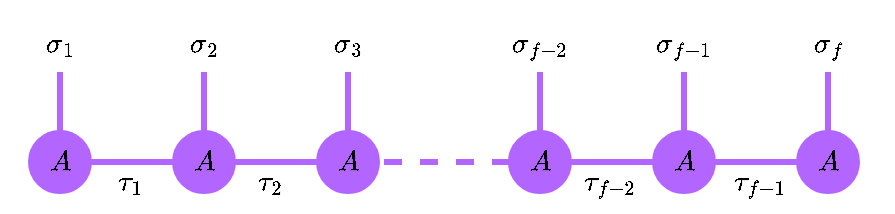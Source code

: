 <mxfile version="21.7.5" type="device" pages="5">
  <diagram name="MPS" id="iTKGbpJ1RGzJfbCksvK-">
    <mxGraphModel dx="1114" dy="999" grid="1" gridSize="10" guides="1" tooltips="1" connect="1" arrows="1" fold="1" page="1" pageScale="1" pageWidth="850" pageHeight="1100" math="1" shadow="0">
      <root>
        <mxCell id="0" />
        <mxCell id="1" parent="0" />
        <mxCell id="OZaitlW8gAO4SigXSCNe-1" value="&lt;font&gt;\(A\)&lt;/font&gt;" style="ellipse;whiteSpace=wrap;html=1;aspect=fixed;fillColor=#B266FF;strokeWidth=2;strokeColor=#B266FF;labelBorderColor=none;fontColor=#000000;" parent="1" vertex="1">
          <mxGeometry x="110" y="300" width="30" height="30" as="geometry" />
        </mxCell>
        <mxCell id="OZaitlW8gAO4SigXSCNe-4" value="" style="endArrow=none;html=1;rounded=0;exitX=0.5;exitY=0;exitDx=0;exitDy=0;strokeColor=#B266FF;strokeWidth=3;" parent="1" source="OZaitlW8gAO4SigXSCNe-1" edge="1">
          <mxGeometry width="50" height="50" relative="1" as="geometry">
            <mxPoint x="400" y="410" as="sourcePoint" />
            <mxPoint x="125" y="270" as="targetPoint" />
          </mxGeometry>
        </mxCell>
        <mxCell id="OZaitlW8gAO4SigXSCNe-8" value="\(A\)" style="ellipse;whiteSpace=wrap;html=1;aspect=fixed;fillColor=#B266FF;strokeWidth=2;strokeColor=#B266FF;fontColor=#000000;" parent="1" vertex="1">
          <mxGeometry x="182" y="300" width="30" height="30" as="geometry" />
        </mxCell>
        <mxCell id="OZaitlW8gAO4SigXSCNe-9" value="" style="endArrow=none;html=1;rounded=0;exitX=0.5;exitY=0;exitDx=0;exitDy=0;strokeColor=#B266FF;strokeWidth=3;" parent="1" source="OZaitlW8gAO4SigXSCNe-8" edge="1">
          <mxGeometry width="50" height="50" relative="1" as="geometry">
            <mxPoint x="472" y="410" as="sourcePoint" />
            <mxPoint x="197" y="270" as="targetPoint" />
          </mxGeometry>
        </mxCell>
        <mxCell id="OZaitlW8gAO4SigXSCNe-10" value="" style="endArrow=none;html=1;rounded=0;strokeColor=#B266FF;strokeWidth=3;entryX=1;entryY=0.5;entryDx=0;entryDy=0;exitX=0;exitY=0.5;exitDx=0;exitDy=0;fontColor=#000000;" parent="1" source="OZaitlW8gAO4SigXSCNe-8" target="OZaitlW8gAO4SigXSCNe-1" edge="1">
          <mxGeometry width="50" height="50" relative="1" as="geometry">
            <mxPoint x="210" y="315" as="sourcePoint" />
            <mxPoint x="190" y="315" as="targetPoint" />
          </mxGeometry>
        </mxCell>
        <mxCell id="OZaitlW8gAO4SigXSCNe-11" value="\(A\)" style="ellipse;whiteSpace=wrap;html=1;aspect=fixed;fillColor=#B266FF;strokeWidth=2;strokeColor=#B266FF;fontColor=#000000;" parent="1" vertex="1">
          <mxGeometry x="254" y="300" width="30" height="30" as="geometry" />
        </mxCell>
        <mxCell id="OZaitlW8gAO4SigXSCNe-12" value="" style="endArrow=none;html=1;rounded=0;exitX=0.5;exitY=0;exitDx=0;exitDy=0;strokeColor=#B266FF;strokeWidth=3;" parent="1" source="OZaitlW8gAO4SigXSCNe-11" edge="1">
          <mxGeometry width="50" height="50" relative="1" as="geometry">
            <mxPoint x="544" y="410" as="sourcePoint" />
            <mxPoint x="269" y="270" as="targetPoint" />
          </mxGeometry>
        </mxCell>
        <mxCell id="OZaitlW8gAO4SigXSCNe-13" value="" style="endArrow=none;html=1;rounded=0;strokeColor=#B266FF;strokeWidth=3;entryX=1;entryY=0.5;entryDx=0;entryDy=0;exitX=0;exitY=0.5;exitDx=0;exitDy=0;fontColor=#000000;" parent="1" source="OZaitlW8gAO4SigXSCNe-11" target="OZaitlW8gAO4SigXSCNe-8" edge="1">
          <mxGeometry width="50" height="50" relative="1" as="geometry">
            <mxPoint x="282" y="315" as="sourcePoint" />
            <mxPoint x="212" y="315" as="targetPoint" />
          </mxGeometry>
        </mxCell>
        <mxCell id="OZaitlW8gAO4SigXSCNe-14" value="\(A\)" style="ellipse;whiteSpace=wrap;html=1;aspect=fixed;fillColor=#B266FF;strokeWidth=2;strokeColor=#B266FF;fontColor=#000000;" parent="1" vertex="1">
          <mxGeometry x="350" y="300" width="30" height="30" as="geometry" />
        </mxCell>
        <mxCell id="OZaitlW8gAO4SigXSCNe-15" value="" style="endArrow=none;html=1;rounded=0;exitX=0.5;exitY=0;exitDx=0;exitDy=0;strokeColor=#B266FF;strokeWidth=3;" parent="1" source="OZaitlW8gAO4SigXSCNe-14" edge="1">
          <mxGeometry width="50" height="50" relative="1" as="geometry">
            <mxPoint x="640" y="410" as="sourcePoint" />
            <mxPoint x="365" y="270" as="targetPoint" />
          </mxGeometry>
        </mxCell>
        <mxCell id="OZaitlW8gAO4SigXSCNe-16" value="\(A\)" style="ellipse;whiteSpace=wrap;html=1;aspect=fixed;fillColor=#B266FF;strokeWidth=2;strokeColor=#B266FF;fontColor=#000000;" parent="1" vertex="1">
          <mxGeometry x="422" y="300" width="30" height="30" as="geometry" />
        </mxCell>
        <mxCell id="OZaitlW8gAO4SigXSCNe-17" value="" style="endArrow=none;html=1;rounded=0;exitX=0.5;exitY=0;exitDx=0;exitDy=0;strokeColor=#B266FF;strokeWidth=3;" parent="1" source="OZaitlW8gAO4SigXSCNe-16" edge="1">
          <mxGeometry width="50" height="50" relative="1" as="geometry">
            <mxPoint x="712" y="410" as="sourcePoint" />
            <mxPoint x="437" y="270" as="targetPoint" />
          </mxGeometry>
        </mxCell>
        <mxCell id="OZaitlW8gAO4SigXSCNe-18" value="" style="endArrow=none;html=1;rounded=0;strokeColor=#B266FF;strokeWidth=3;entryX=1;entryY=0.5;entryDx=0;entryDy=0;exitX=0;exitY=0.5;exitDx=0;exitDy=0;fontColor=#000000;" parent="1" source="OZaitlW8gAO4SigXSCNe-16" target="OZaitlW8gAO4SigXSCNe-14" edge="1">
          <mxGeometry width="50" height="50" relative="1" as="geometry">
            <mxPoint x="450" y="315" as="sourcePoint" />
            <mxPoint x="430" y="315" as="targetPoint" />
          </mxGeometry>
        </mxCell>
        <mxCell id="OZaitlW8gAO4SigXSCNe-19" value="\(A\)" style="ellipse;whiteSpace=wrap;html=1;aspect=fixed;fillColor=#B266FF;strokeWidth=2;strokeColor=#B266FF;fontColor=#000000;" parent="1" vertex="1">
          <mxGeometry x="494" y="300" width="30" height="30" as="geometry" />
        </mxCell>
        <mxCell id="OZaitlW8gAO4SigXSCNe-20" value="" style="endArrow=none;html=1;rounded=0;exitX=0.5;exitY=0;exitDx=0;exitDy=0;strokeColor=#B266FF;strokeWidth=3;" parent="1" source="OZaitlW8gAO4SigXSCNe-19" edge="1">
          <mxGeometry width="50" height="50" relative="1" as="geometry">
            <mxPoint x="784" y="410" as="sourcePoint" />
            <mxPoint x="509" y="270" as="targetPoint" />
          </mxGeometry>
        </mxCell>
        <mxCell id="OZaitlW8gAO4SigXSCNe-21" value="" style="endArrow=none;html=1;rounded=0;strokeColor=#B266FF;strokeWidth=3;entryX=1;entryY=0.5;entryDx=0;entryDy=0;exitX=0;exitY=0.5;exitDx=0;exitDy=0;fontColor=#000000;" parent="1" source="OZaitlW8gAO4SigXSCNe-19" target="OZaitlW8gAO4SigXSCNe-16" edge="1">
          <mxGeometry width="50" height="50" relative="1" as="geometry">
            <mxPoint x="522" y="315" as="sourcePoint" />
            <mxPoint x="452" y="315" as="targetPoint" />
          </mxGeometry>
        </mxCell>
        <mxCell id="OZaitlW8gAO4SigXSCNe-22" value="" style="endArrow=none;html=1;rounded=0;strokeColor=#B266FF;strokeWidth=3;entryX=1;entryY=0.5;entryDx=0;entryDy=0;exitX=0;exitY=0.5;exitDx=0;exitDy=0;dashed=1;fontColor=#000000;" parent="1" source="OZaitlW8gAO4SigXSCNe-14" target="OZaitlW8gAO4SigXSCNe-11" edge="1">
          <mxGeometry width="50" height="50" relative="1" as="geometry">
            <mxPoint x="264" y="325" as="sourcePoint" />
            <mxPoint x="222" y="325" as="targetPoint" />
          </mxGeometry>
        </mxCell>
        <mxCell id="OZaitlW8gAO4SigXSCNe-23" value="&lt;font&gt;\(\sigma_1\)&lt;/font&gt;" style="text;html=1;strokeColor=none;fillColor=none;align=center;verticalAlign=middle;whiteSpace=wrap;rounded=0;fontColor=#000000;" parent="1" vertex="1">
          <mxGeometry x="95" y="241" width="60" height="30" as="geometry" />
        </mxCell>
        <mxCell id="OZaitlW8gAO4SigXSCNe-24" value="&lt;font&gt;\(\sigma_2\)&lt;/font&gt;" style="text;html=1;strokeColor=none;fillColor=none;align=center;verticalAlign=middle;whiteSpace=wrap;rounded=0;fontColor=#000000;" parent="1" vertex="1">
          <mxGeometry x="167" y="241" width="60" height="30" as="geometry" />
        </mxCell>
        <mxCell id="OZaitlW8gAO4SigXSCNe-25" value="&lt;font&gt;\(\sigma_3\)&lt;/font&gt;" style="text;html=1;strokeColor=none;fillColor=none;align=center;verticalAlign=middle;whiteSpace=wrap;rounded=0;fontColor=#000000;" parent="1" vertex="1">
          <mxGeometry x="239" y="241" width="60" height="30" as="geometry" />
        </mxCell>
        <mxCell id="OZaitlW8gAO4SigXSCNe-26" value="&lt;font&gt;\(\sigma_{f-2}\)&lt;/font&gt;" style="text;html=1;strokeColor=none;fillColor=none;align=center;verticalAlign=middle;whiteSpace=wrap;rounded=0;fontColor=#000000;" parent="1" vertex="1">
          <mxGeometry x="335" y="241" width="60" height="30" as="geometry" />
        </mxCell>
        <mxCell id="OZaitlW8gAO4SigXSCNe-27" value="&lt;font&gt;\(\sigma_{f-1}\)&lt;/font&gt;" style="text;html=1;strokeColor=none;fillColor=none;align=center;verticalAlign=middle;whiteSpace=wrap;rounded=0;fontColor=#000000;" parent="1" vertex="1">
          <mxGeometry x="407" y="241" width="60" height="30" as="geometry" />
        </mxCell>
        <mxCell id="OZaitlW8gAO4SigXSCNe-28" value="&lt;font&gt;\(\sigma_{f}\)&lt;/font&gt;" style="text;html=1;strokeColor=none;fillColor=none;align=center;verticalAlign=middle;whiteSpace=wrap;rounded=0;fontColor=#000000;" parent="1" vertex="1">
          <mxGeometry x="479" y="241" width="60" height="30" as="geometry" />
        </mxCell>
        <mxCell id="OZaitlW8gAO4SigXSCNe-29" value="&lt;font&gt;\(\tau_1\)&lt;/font&gt;" style="text;html=1;strokeColor=none;fillColor=none;align=center;verticalAlign=middle;whiteSpace=wrap;rounded=0;fontColor=#000000;" parent="1" vertex="1">
          <mxGeometry x="130" y="310" width="60" height="30" as="geometry" />
        </mxCell>
        <mxCell id="OZaitlW8gAO4SigXSCNe-31" value="&lt;font&gt;\(\tau_2\)&lt;/font&gt;" style="text;html=1;strokeColor=none;fillColor=none;align=center;verticalAlign=middle;whiteSpace=wrap;rounded=0;fontColor=#000000;" parent="1" vertex="1">
          <mxGeometry x="200" y="310" width="60" height="30" as="geometry" />
        </mxCell>
        <mxCell id="OZaitlW8gAO4SigXSCNe-32" value="&lt;font&gt;\(\tau_{f-2}\)&lt;/font&gt;" style="text;html=1;strokeColor=none;fillColor=none;align=center;verticalAlign=middle;whiteSpace=wrap;rounded=0;fontColor=#000000;" parent="1" vertex="1">
          <mxGeometry x="370" y="310" width="60" height="30" as="geometry" />
        </mxCell>
        <mxCell id="OZaitlW8gAO4SigXSCNe-33" value="&lt;font&gt;\(\tau_{f-1}\)&lt;/font&gt;" style="text;html=1;strokeColor=none;fillColor=none;align=center;verticalAlign=middle;whiteSpace=wrap;rounded=0;fontColor=#000000;" parent="1" vertex="1">
          <mxGeometry x="445" y="310" width="60" height="30" as="geometry" />
        </mxCell>
      </root>
    </mxGraphModel>
  </diagram>
  <diagram id="BaRaftnnbNfRehazxf0o" name="MPO">
    <mxGraphModel dx="794" dy="442" grid="1" gridSize="10" guides="1" tooltips="1" connect="1" arrows="1" fold="1" page="1" pageScale="1" pageWidth="850" pageHeight="1100" math="1" shadow="0">
      <root>
        <mxCell id="0" />
        <mxCell id="1" parent="0" />
        <mxCell id="j-ccA2oYtp0_AXaQbupP-1" value="&lt;font&gt;\(A\)&lt;/font&gt;" style="ellipse;whiteSpace=wrap;html=1;aspect=fixed;fillColor=#B266FF;strokeWidth=2;strokeColor=#B266FF;labelBorderColor=none;fontColor=#000000;" vertex="1" parent="1">
          <mxGeometry x="115" y="499" width="30" height="30" as="geometry" />
        </mxCell>
        <mxCell id="j-ccA2oYtp0_AXaQbupP-2" value="" style="endArrow=none;html=1;rounded=0;exitX=0.5;exitY=0;exitDx=0;exitDy=0;strokeColor=#B266FF;strokeWidth=3;" edge="1" parent="1" source="j-ccA2oYtp0_AXaQbupP-1">
          <mxGeometry width="50" height="50" relative="1" as="geometry">
            <mxPoint x="405" y="609" as="sourcePoint" />
            <mxPoint x="130" y="469" as="targetPoint" />
          </mxGeometry>
        </mxCell>
        <mxCell id="j-ccA2oYtp0_AXaQbupP-3" value="\(A\)" style="ellipse;whiteSpace=wrap;html=1;aspect=fixed;fillColor=#B266FF;strokeWidth=2;strokeColor=#B266FF;fontColor=#000000;" vertex="1" parent="1">
          <mxGeometry x="187" y="499" width="30" height="30" as="geometry" />
        </mxCell>
        <mxCell id="j-ccA2oYtp0_AXaQbupP-4" value="" style="endArrow=none;html=1;rounded=0;exitX=0.5;exitY=0;exitDx=0;exitDy=0;strokeColor=#B266FF;strokeWidth=3;" edge="1" parent="1" source="j-ccA2oYtp0_AXaQbupP-3">
          <mxGeometry width="50" height="50" relative="1" as="geometry">
            <mxPoint x="477" y="609" as="sourcePoint" />
            <mxPoint x="202" y="469" as="targetPoint" />
          </mxGeometry>
        </mxCell>
        <mxCell id="j-ccA2oYtp0_AXaQbupP-5" value="" style="endArrow=none;html=1;rounded=0;strokeColor=#B266FF;strokeWidth=3;entryX=1;entryY=0.5;entryDx=0;entryDy=0;exitX=0;exitY=0.5;exitDx=0;exitDy=0;fontColor=#000000;" edge="1" parent="1" source="j-ccA2oYtp0_AXaQbupP-3" target="j-ccA2oYtp0_AXaQbupP-1">
          <mxGeometry width="50" height="50" relative="1" as="geometry">
            <mxPoint x="215" y="514" as="sourcePoint" />
            <mxPoint x="195" y="514" as="targetPoint" />
          </mxGeometry>
        </mxCell>
        <mxCell id="j-ccA2oYtp0_AXaQbupP-6" value="\(A\)" style="ellipse;whiteSpace=wrap;html=1;aspect=fixed;fillColor=#B266FF;strokeWidth=2;strokeColor=#B266FF;fontColor=#000000;" vertex="1" parent="1">
          <mxGeometry x="259" y="499" width="30" height="30" as="geometry" />
        </mxCell>
        <mxCell id="j-ccA2oYtp0_AXaQbupP-7" value="" style="endArrow=none;html=1;rounded=0;exitX=0.5;exitY=0;exitDx=0;exitDy=0;strokeColor=#B266FF;strokeWidth=3;" edge="1" parent="1" source="j-ccA2oYtp0_AXaQbupP-6">
          <mxGeometry width="50" height="50" relative="1" as="geometry">
            <mxPoint x="549" y="609" as="sourcePoint" />
            <mxPoint x="274" y="469" as="targetPoint" />
          </mxGeometry>
        </mxCell>
        <mxCell id="j-ccA2oYtp0_AXaQbupP-8" value="" style="endArrow=none;html=1;rounded=0;strokeColor=#B266FF;strokeWidth=3;entryX=1;entryY=0.5;entryDx=0;entryDy=0;exitX=0;exitY=0.5;exitDx=0;exitDy=0;fontColor=#000000;" edge="1" parent="1" source="j-ccA2oYtp0_AXaQbupP-6" target="j-ccA2oYtp0_AXaQbupP-3">
          <mxGeometry width="50" height="50" relative="1" as="geometry">
            <mxPoint x="287" y="514" as="sourcePoint" />
            <mxPoint x="217" y="514" as="targetPoint" />
          </mxGeometry>
        </mxCell>
        <mxCell id="j-ccA2oYtp0_AXaQbupP-9" value="\(A\)" style="ellipse;whiteSpace=wrap;html=1;aspect=fixed;fillColor=#B266FF;strokeWidth=2;strokeColor=#B266FF;fontColor=#000000;" vertex="1" parent="1">
          <mxGeometry x="355" y="499" width="30" height="30" as="geometry" />
        </mxCell>
        <mxCell id="j-ccA2oYtp0_AXaQbupP-10" value="" style="endArrow=none;html=1;rounded=0;exitX=0.5;exitY=0;exitDx=0;exitDy=0;strokeColor=#B266FF;strokeWidth=3;" edge="1" parent="1" source="j-ccA2oYtp0_AXaQbupP-9">
          <mxGeometry width="50" height="50" relative="1" as="geometry">
            <mxPoint x="645" y="609" as="sourcePoint" />
            <mxPoint x="370" y="469" as="targetPoint" />
          </mxGeometry>
        </mxCell>
        <mxCell id="j-ccA2oYtp0_AXaQbupP-11" value="\(A\)" style="ellipse;whiteSpace=wrap;html=1;aspect=fixed;fillColor=#B266FF;strokeWidth=2;strokeColor=#B266FF;fontColor=#000000;" vertex="1" parent="1">
          <mxGeometry x="427" y="499" width="30" height="30" as="geometry" />
        </mxCell>
        <mxCell id="j-ccA2oYtp0_AXaQbupP-12" value="" style="endArrow=none;html=1;rounded=0;exitX=0.5;exitY=0;exitDx=0;exitDy=0;strokeColor=#B266FF;strokeWidth=3;" edge="1" parent="1" source="j-ccA2oYtp0_AXaQbupP-11">
          <mxGeometry width="50" height="50" relative="1" as="geometry">
            <mxPoint x="717" y="609" as="sourcePoint" />
            <mxPoint x="442" y="469" as="targetPoint" />
          </mxGeometry>
        </mxCell>
        <mxCell id="j-ccA2oYtp0_AXaQbupP-13" value="" style="endArrow=none;html=1;rounded=0;strokeColor=#B266FF;strokeWidth=3;entryX=1;entryY=0.5;entryDx=0;entryDy=0;exitX=0;exitY=0.5;exitDx=0;exitDy=0;fontColor=#000000;" edge="1" parent="1" source="j-ccA2oYtp0_AXaQbupP-11" target="j-ccA2oYtp0_AXaQbupP-9">
          <mxGeometry width="50" height="50" relative="1" as="geometry">
            <mxPoint x="455" y="514" as="sourcePoint" />
            <mxPoint x="435" y="514" as="targetPoint" />
          </mxGeometry>
        </mxCell>
        <mxCell id="j-ccA2oYtp0_AXaQbupP-14" value="\(A\)" style="ellipse;whiteSpace=wrap;html=1;aspect=fixed;fillColor=#B266FF;strokeWidth=2;strokeColor=#B266FF;fontColor=#000000;" vertex="1" parent="1">
          <mxGeometry x="499" y="499" width="30" height="30" as="geometry" />
        </mxCell>
        <mxCell id="j-ccA2oYtp0_AXaQbupP-15" value="" style="endArrow=none;html=1;rounded=0;exitX=0.5;exitY=0;exitDx=0;exitDy=0;strokeColor=#B266FF;strokeWidth=3;" edge="1" parent="1" source="j-ccA2oYtp0_AXaQbupP-14">
          <mxGeometry width="50" height="50" relative="1" as="geometry">
            <mxPoint x="789" y="609" as="sourcePoint" />
            <mxPoint x="514" y="469" as="targetPoint" />
          </mxGeometry>
        </mxCell>
        <mxCell id="j-ccA2oYtp0_AXaQbupP-16" value="" style="endArrow=none;html=1;rounded=0;strokeColor=#B266FF;strokeWidth=3;entryX=1;entryY=0.5;entryDx=0;entryDy=0;exitX=0;exitY=0.5;exitDx=0;exitDy=0;fontColor=#000000;" edge="1" parent="1" source="j-ccA2oYtp0_AXaQbupP-14" target="j-ccA2oYtp0_AXaQbupP-11">
          <mxGeometry width="50" height="50" relative="1" as="geometry">
            <mxPoint x="527" y="514" as="sourcePoint" />
            <mxPoint x="457" y="514" as="targetPoint" />
          </mxGeometry>
        </mxCell>
        <mxCell id="j-ccA2oYtp0_AXaQbupP-17" value="" style="endArrow=none;html=1;rounded=0;strokeColor=#B266FF;strokeWidth=3;entryX=1;entryY=0.5;entryDx=0;entryDy=0;exitX=0;exitY=0.5;exitDx=0;exitDy=0;dashed=1;fontColor=#000000;" edge="1" parent="1" source="j-ccA2oYtp0_AXaQbupP-9" target="j-ccA2oYtp0_AXaQbupP-6">
          <mxGeometry width="50" height="50" relative="1" as="geometry">
            <mxPoint x="269" y="524" as="sourcePoint" />
            <mxPoint x="227" y="524" as="targetPoint" />
          </mxGeometry>
        </mxCell>
        <mxCell id="j-ccA2oYtp0_AXaQbupP-18" value="&lt;font&gt;\(\sigma_1\)&lt;/font&gt;" style="text;html=1;strokeColor=none;fillColor=none;align=center;verticalAlign=middle;whiteSpace=wrap;rounded=0;fontColor=#000000;" vertex="1" parent="1">
          <mxGeometry x="100" y="440" width="60" height="30" as="geometry" />
        </mxCell>
        <mxCell id="j-ccA2oYtp0_AXaQbupP-19" value="&lt;font&gt;\(\sigma_2\)&lt;/font&gt;" style="text;html=1;strokeColor=none;fillColor=none;align=center;verticalAlign=middle;whiteSpace=wrap;rounded=0;fontColor=#000000;" vertex="1" parent="1">
          <mxGeometry x="172" y="440" width="60" height="30" as="geometry" />
        </mxCell>
        <mxCell id="j-ccA2oYtp0_AXaQbupP-20" value="&lt;font&gt;\(\sigma_3\)&lt;/font&gt;" style="text;html=1;strokeColor=none;fillColor=none;align=center;verticalAlign=middle;whiteSpace=wrap;rounded=0;fontColor=#000000;" vertex="1" parent="1">
          <mxGeometry x="244" y="440" width="60" height="30" as="geometry" />
        </mxCell>
        <mxCell id="j-ccA2oYtp0_AXaQbupP-21" value="&lt;font&gt;\(\sigma_{f-2}\)&lt;/font&gt;" style="text;html=1;strokeColor=none;fillColor=none;align=center;verticalAlign=middle;whiteSpace=wrap;rounded=0;fontColor=#000000;" vertex="1" parent="1">
          <mxGeometry x="340" y="440" width="60" height="30" as="geometry" />
        </mxCell>
        <mxCell id="j-ccA2oYtp0_AXaQbupP-22" value="&lt;font&gt;\(\sigma_{f-1}\)&lt;/font&gt;" style="text;html=1;strokeColor=none;fillColor=none;align=center;verticalAlign=middle;whiteSpace=wrap;rounded=0;fontColor=#000000;" vertex="1" parent="1">
          <mxGeometry x="412" y="440" width="60" height="30" as="geometry" />
        </mxCell>
        <mxCell id="j-ccA2oYtp0_AXaQbupP-23" value="&lt;font&gt;\(\sigma_{f}\)&lt;/font&gt;" style="text;html=1;strokeColor=none;fillColor=none;align=center;verticalAlign=middle;whiteSpace=wrap;rounded=0;fontColor=#000000;" vertex="1" parent="1">
          <mxGeometry x="484" y="440" width="60" height="30" as="geometry" />
        </mxCell>
        <mxCell id="j-ccA2oYtp0_AXaQbupP-24" value="&lt;font&gt;\(\tau_1\)&lt;/font&gt;" style="text;html=1;strokeColor=none;fillColor=none;align=center;verticalAlign=middle;whiteSpace=wrap;rounded=0;fontColor=#000000;" vertex="1" parent="1">
          <mxGeometry x="135" y="509" width="60" height="30" as="geometry" />
        </mxCell>
        <mxCell id="j-ccA2oYtp0_AXaQbupP-25" value="&lt;font&gt;\(\tau_2\)&lt;/font&gt;" style="text;html=1;strokeColor=none;fillColor=none;align=center;verticalAlign=middle;whiteSpace=wrap;rounded=0;fontColor=#000000;" vertex="1" parent="1">
          <mxGeometry x="205" y="509" width="60" height="30" as="geometry" />
        </mxCell>
        <mxCell id="j-ccA2oYtp0_AXaQbupP-26" value="&lt;font&gt;\(\tau_{f-2}\)&lt;/font&gt;" style="text;html=1;strokeColor=none;fillColor=none;align=center;verticalAlign=middle;whiteSpace=wrap;rounded=0;fontColor=#000000;" vertex="1" parent="1">
          <mxGeometry x="375" y="509" width="60" height="30" as="geometry" />
        </mxCell>
        <mxCell id="j-ccA2oYtp0_AXaQbupP-27" value="&lt;font&gt;\(\tau_{f-1}\)&lt;/font&gt;" style="text;html=1;strokeColor=none;fillColor=none;align=center;verticalAlign=middle;whiteSpace=wrap;rounded=0;fontColor=#000000;" vertex="1" parent="1">
          <mxGeometry x="450" y="509" width="60" height="30" as="geometry" />
        </mxCell>
        <mxCell id="j-ccA2oYtp0_AXaQbupP-32" value="\(W\)" style="whiteSpace=wrap;html=1;aspect=fixed;fillColor=#66FFB3;strokeColor=#66FFB3;" vertex="1" parent="1">
          <mxGeometry x="115" y="378" width="30" height="30" as="geometry" />
        </mxCell>
        <mxCell id="j-ccA2oYtp0_AXaQbupP-33" value="" style="endArrow=none;html=1;rounded=0;strokeColor=#66FFB3;strokeWidth=3;entryX=0.5;entryY=1;entryDx=0;entryDy=0;" edge="1" parent="1" target="j-ccA2oYtp0_AXaQbupP-32">
          <mxGeometry width="50" height="50" relative="1" as="geometry">
            <mxPoint x="130" y="448" as="sourcePoint" />
            <mxPoint x="140" y="487" as="targetPoint" />
          </mxGeometry>
        </mxCell>
        <mxCell id="j-ccA2oYtp0_AXaQbupP-34" value="" style="endArrow=none;html=1;rounded=0;strokeColor=#66FFB3;strokeWidth=3;entryX=0.5;entryY=0;entryDx=0;entryDy=0;" edge="1" parent="1" target="j-ccA2oYtp0_AXaQbupP-32">
          <mxGeometry width="50" height="50" relative="1" as="geometry">
            <mxPoint x="130" y="338" as="sourcePoint" />
            <mxPoint x="140" y="418" as="targetPoint" />
          </mxGeometry>
        </mxCell>
        <mxCell id="j-ccA2oYtp0_AXaQbupP-35" value="\(W\)" style="whiteSpace=wrap;html=1;aspect=fixed;fillColor=#66FFB3;strokeColor=#66FFB3;" vertex="1" parent="1">
          <mxGeometry x="187" y="378" width="30" height="30" as="geometry" />
        </mxCell>
        <mxCell id="j-ccA2oYtp0_AXaQbupP-36" value="" style="endArrow=none;html=1;rounded=0;strokeColor=#66FFB3;strokeWidth=3;entryX=0.5;entryY=1;entryDx=0;entryDy=0;" edge="1" parent="1" target="j-ccA2oYtp0_AXaQbupP-35">
          <mxGeometry width="50" height="50" relative="1" as="geometry">
            <mxPoint x="202" y="448" as="sourcePoint" />
            <mxPoint x="212" y="487" as="targetPoint" />
          </mxGeometry>
        </mxCell>
        <mxCell id="j-ccA2oYtp0_AXaQbupP-37" value="" style="endArrow=none;html=1;rounded=0;strokeColor=#66FFB3;strokeWidth=3;entryX=0.5;entryY=0;entryDx=0;entryDy=0;" edge="1" parent="1" target="j-ccA2oYtp0_AXaQbupP-35">
          <mxGeometry width="50" height="50" relative="1" as="geometry">
            <mxPoint x="202" y="338" as="sourcePoint" />
            <mxPoint x="212" y="418" as="targetPoint" />
          </mxGeometry>
        </mxCell>
        <mxCell id="j-ccA2oYtp0_AXaQbupP-38" value="" style="endArrow=none;html=1;rounded=0;strokeColor=#66FFB3;strokeWidth=3;entryX=0;entryY=0.5;entryDx=0;entryDy=0;exitX=1;exitY=0.5;exitDx=0;exitDy=0;" edge="1" parent="1" source="j-ccA2oYtp0_AXaQbupP-32" target="j-ccA2oYtp0_AXaQbupP-35">
          <mxGeometry width="50" height="50" relative="1" as="geometry">
            <mxPoint x="212" y="348" as="sourcePoint" />
            <mxPoint x="212" y="388" as="targetPoint" />
          </mxGeometry>
        </mxCell>
        <mxCell id="j-ccA2oYtp0_AXaQbupP-39" value="\(W\)" style="whiteSpace=wrap;html=1;aspect=fixed;fillColor=#66FFB3;strokeColor=#66FFB3;" vertex="1" parent="1">
          <mxGeometry x="259" y="378" width="30" height="30" as="geometry" />
        </mxCell>
        <mxCell id="j-ccA2oYtp0_AXaQbupP-40" value="" style="endArrow=none;html=1;rounded=0;strokeColor=#66FFB3;strokeWidth=3;entryX=0.5;entryY=1;entryDx=0;entryDy=0;" edge="1" parent="1" target="j-ccA2oYtp0_AXaQbupP-39">
          <mxGeometry width="50" height="50" relative="1" as="geometry">
            <mxPoint x="274" y="448" as="sourcePoint" />
            <mxPoint x="284" y="487" as="targetPoint" />
          </mxGeometry>
        </mxCell>
        <mxCell id="j-ccA2oYtp0_AXaQbupP-41" value="" style="endArrow=none;html=1;rounded=0;strokeColor=#66FFB3;strokeWidth=3;entryX=0.5;entryY=0;entryDx=0;entryDy=0;" edge="1" parent="1" target="j-ccA2oYtp0_AXaQbupP-39">
          <mxGeometry width="50" height="50" relative="1" as="geometry">
            <mxPoint x="274" y="338" as="sourcePoint" />
            <mxPoint x="284" y="418" as="targetPoint" />
          </mxGeometry>
        </mxCell>
        <mxCell id="j-ccA2oYtp0_AXaQbupP-42" value="" style="endArrow=none;html=1;rounded=0;strokeColor=#66FFB3;strokeWidth=3;entryX=0;entryY=0.5;entryDx=0;entryDy=0;exitX=1;exitY=0.5;exitDx=0;exitDy=0;" edge="1" parent="1" target="j-ccA2oYtp0_AXaQbupP-39" source="j-ccA2oYtp0_AXaQbupP-35">
          <mxGeometry width="50" height="50" relative="1" as="geometry">
            <mxPoint x="240" y="358" as="sourcePoint" />
            <mxPoint x="284" y="388" as="targetPoint" />
          </mxGeometry>
        </mxCell>
        <mxCell id="j-ccA2oYtp0_AXaQbupP-44" value="\(W\)" style="whiteSpace=wrap;html=1;aspect=fixed;fillColor=#66FFB3;strokeColor=#66FFB3;" vertex="1" parent="1">
          <mxGeometry x="355" y="378" width="30" height="30" as="geometry" />
        </mxCell>
        <mxCell id="j-ccA2oYtp0_AXaQbupP-45" value="" style="endArrow=none;html=1;rounded=0;strokeColor=#66FFB3;strokeWidth=3;entryX=0.5;entryY=1;entryDx=0;entryDy=0;" edge="1" parent="1" target="j-ccA2oYtp0_AXaQbupP-44">
          <mxGeometry width="50" height="50" relative="1" as="geometry">
            <mxPoint x="370" y="448" as="sourcePoint" />
            <mxPoint x="380" y="487" as="targetPoint" />
          </mxGeometry>
        </mxCell>
        <mxCell id="j-ccA2oYtp0_AXaQbupP-46" value="" style="endArrow=none;html=1;rounded=0;strokeColor=#66FFB3;strokeWidth=3;entryX=0.5;entryY=0;entryDx=0;entryDy=0;" edge="1" parent="1" target="j-ccA2oYtp0_AXaQbupP-44">
          <mxGeometry width="50" height="50" relative="1" as="geometry">
            <mxPoint x="370" y="338" as="sourcePoint" />
            <mxPoint x="380" y="418" as="targetPoint" />
          </mxGeometry>
        </mxCell>
        <mxCell id="j-ccA2oYtp0_AXaQbupP-47" value="\(W\)" style="whiteSpace=wrap;html=1;aspect=fixed;fillColor=#66FFB3;strokeColor=#66FFB3;" vertex="1" parent="1">
          <mxGeometry x="427" y="378" width="30" height="30" as="geometry" />
        </mxCell>
        <mxCell id="j-ccA2oYtp0_AXaQbupP-48" value="" style="endArrow=none;html=1;rounded=0;strokeColor=#66FFB3;strokeWidth=3;entryX=0.5;entryY=1;entryDx=0;entryDy=0;" edge="1" parent="1" target="j-ccA2oYtp0_AXaQbupP-47">
          <mxGeometry width="50" height="50" relative="1" as="geometry">
            <mxPoint x="442" y="448" as="sourcePoint" />
            <mxPoint x="452" y="487" as="targetPoint" />
          </mxGeometry>
        </mxCell>
        <mxCell id="j-ccA2oYtp0_AXaQbupP-49" value="" style="endArrow=none;html=1;rounded=0;strokeColor=#66FFB3;strokeWidth=3;entryX=0.5;entryY=0;entryDx=0;entryDy=0;" edge="1" parent="1" target="j-ccA2oYtp0_AXaQbupP-47">
          <mxGeometry width="50" height="50" relative="1" as="geometry">
            <mxPoint x="442" y="338" as="sourcePoint" />
            <mxPoint x="452" y="418" as="targetPoint" />
          </mxGeometry>
        </mxCell>
        <mxCell id="j-ccA2oYtp0_AXaQbupP-50" value="" style="endArrow=none;html=1;rounded=0;strokeColor=#66FFB3;strokeWidth=3;entryX=0;entryY=0.5;entryDx=0;entryDy=0;exitX=1;exitY=0.5;exitDx=0;exitDy=0;" edge="1" parent="1" source="j-ccA2oYtp0_AXaQbupP-44" target="j-ccA2oYtp0_AXaQbupP-47">
          <mxGeometry width="50" height="50" relative="1" as="geometry">
            <mxPoint x="452" y="348" as="sourcePoint" />
            <mxPoint x="452" y="388" as="targetPoint" />
          </mxGeometry>
        </mxCell>
        <mxCell id="j-ccA2oYtp0_AXaQbupP-51" value="\(W\)" style="whiteSpace=wrap;html=1;aspect=fixed;fillColor=#66FFB3;strokeColor=#66FFB3;" vertex="1" parent="1">
          <mxGeometry x="499" y="378" width="30" height="30" as="geometry" />
        </mxCell>
        <mxCell id="j-ccA2oYtp0_AXaQbupP-52" value="" style="endArrow=none;html=1;rounded=0;strokeColor=#66FFB3;strokeWidth=3;entryX=0.5;entryY=1;entryDx=0;entryDy=0;" edge="1" parent="1" target="j-ccA2oYtp0_AXaQbupP-51">
          <mxGeometry width="50" height="50" relative="1" as="geometry">
            <mxPoint x="514" y="448" as="sourcePoint" />
            <mxPoint x="524" y="487" as="targetPoint" />
          </mxGeometry>
        </mxCell>
        <mxCell id="j-ccA2oYtp0_AXaQbupP-53" value="" style="endArrow=none;html=1;rounded=0;strokeColor=#66FFB3;strokeWidth=3;entryX=0.5;entryY=0;entryDx=0;entryDy=0;" edge="1" parent="1" target="j-ccA2oYtp0_AXaQbupP-51">
          <mxGeometry width="50" height="50" relative="1" as="geometry">
            <mxPoint x="514" y="338" as="sourcePoint" />
            <mxPoint x="524" y="418" as="targetPoint" />
          </mxGeometry>
        </mxCell>
        <mxCell id="j-ccA2oYtp0_AXaQbupP-54" value="" style="endArrow=none;html=1;rounded=0;strokeColor=#66FFB3;strokeWidth=3;entryX=0;entryY=0.5;entryDx=0;entryDy=0;exitX=1;exitY=0.5;exitDx=0;exitDy=0;" edge="1" parent="1" source="j-ccA2oYtp0_AXaQbupP-47" target="j-ccA2oYtp0_AXaQbupP-51">
          <mxGeometry width="50" height="50" relative="1" as="geometry">
            <mxPoint x="480" y="358" as="sourcePoint" />
            <mxPoint x="524" y="388" as="targetPoint" />
          </mxGeometry>
        </mxCell>
        <mxCell id="j-ccA2oYtp0_AXaQbupP-55" value="" style="endArrow=none;html=1;rounded=0;strokeColor=#66FFB3;strokeWidth=3;entryX=0;entryY=0.5;entryDx=0;entryDy=0;dashed=1;exitX=1;exitY=0.5;exitDx=0;exitDy=0;" edge="1" parent="1" source="j-ccA2oYtp0_AXaQbupP-39" target="j-ccA2oYtp0_AXaQbupP-44">
          <mxGeometry width="50" height="50" relative="1" as="geometry">
            <mxPoint x="380" y="348" as="sourcePoint" />
            <mxPoint x="380" y="388" as="targetPoint" />
          </mxGeometry>
        </mxCell>
        <mxCell id="j-ccA2oYtp0_AXaQbupP-56" value="&lt;font&gt;\(\sigma_1^\prime\)&lt;/font&gt;" style="text;html=1;strokeColor=none;fillColor=none;align=center;verticalAlign=middle;whiteSpace=wrap;rounded=0;fontColor=#000000;" vertex="1" parent="1">
          <mxGeometry x="100" y="308" width="60" height="30" as="geometry" />
        </mxCell>
        <mxCell id="j-ccA2oYtp0_AXaQbupP-57" value="&lt;font&gt;\(\sigma_2^\prime&lt;br&gt;\)&lt;/font&gt;" style="text;html=1;strokeColor=none;fillColor=none;align=center;verticalAlign=middle;whiteSpace=wrap;rounded=0;fontColor=#000000;" vertex="1" parent="1">
          <mxGeometry x="172" y="308" width="60" height="30" as="geometry" />
        </mxCell>
        <mxCell id="j-ccA2oYtp0_AXaQbupP-58" value="&lt;font&gt;\(\sigma_3^\prime&lt;br&gt;\)&lt;/font&gt;" style="text;html=1;strokeColor=none;fillColor=none;align=center;verticalAlign=middle;whiteSpace=wrap;rounded=0;fontColor=#000000;" vertex="1" parent="1">
          <mxGeometry x="244" y="308" width="60" height="30" as="geometry" />
        </mxCell>
        <mxCell id="j-ccA2oYtp0_AXaQbupP-59" value="&lt;font&gt;\(\sigma_{f-2}^\prime&lt;br&gt;\)&lt;/font&gt;" style="text;html=1;strokeColor=none;fillColor=none;align=center;verticalAlign=middle;whiteSpace=wrap;rounded=0;fontColor=#000000;" vertex="1" parent="1">
          <mxGeometry x="340" y="308" width="60" height="30" as="geometry" />
        </mxCell>
        <mxCell id="j-ccA2oYtp0_AXaQbupP-60" value="&lt;font&gt;\(\sigma_{f-1}^\prime&lt;br&gt;\)&lt;/font&gt;" style="text;html=1;strokeColor=none;fillColor=none;align=center;verticalAlign=middle;whiteSpace=wrap;rounded=0;fontColor=#000000;" vertex="1" parent="1">
          <mxGeometry x="412" y="308" width="60" height="30" as="geometry" />
        </mxCell>
        <mxCell id="j-ccA2oYtp0_AXaQbupP-61" value="&lt;font&gt;\(\sigma_{f}^\prime&lt;br&gt;\)&lt;/font&gt;" style="text;html=1;strokeColor=none;fillColor=none;align=center;verticalAlign=middle;whiteSpace=wrap;rounded=0;fontColor=#000000;" vertex="1" parent="1">
          <mxGeometry x="484" y="308" width="60" height="30" as="geometry" />
        </mxCell>
        <mxCell id="j-ccA2oYtp0_AXaQbupP-71" value="&lt;font&gt;\(\beta_1\)&lt;/font&gt;" style="text;html=1;strokeColor=none;fillColor=none;align=center;verticalAlign=middle;whiteSpace=wrap;rounded=0;fontColor=#000000;" vertex="1" parent="1">
          <mxGeometry x="135" y="392" width="60" height="30" as="geometry" />
        </mxCell>
        <mxCell id="j-ccA2oYtp0_AXaQbupP-72" value="&lt;font&gt;\(\beta_2\)&lt;/font&gt;" style="text;html=1;strokeColor=none;fillColor=none;align=center;verticalAlign=middle;whiteSpace=wrap;rounded=0;fontColor=#000000;" vertex="1" parent="1">
          <mxGeometry x="205" y="392" width="60" height="30" as="geometry" />
        </mxCell>
        <mxCell id="j-ccA2oYtp0_AXaQbupP-73" value="&lt;font&gt;\(\beta_{f-2}\)&lt;/font&gt;" style="text;html=1;strokeColor=none;fillColor=none;align=center;verticalAlign=middle;whiteSpace=wrap;rounded=0;fontColor=#000000;" vertex="1" parent="1">
          <mxGeometry x="375" y="392" width="60" height="30" as="geometry" />
        </mxCell>
        <mxCell id="j-ccA2oYtp0_AXaQbupP-74" value="&lt;font&gt;\(\beta_{f-1}\)&lt;/font&gt;" style="text;html=1;strokeColor=none;fillColor=none;align=center;verticalAlign=middle;whiteSpace=wrap;rounded=0;fontColor=#000000;" vertex="1" parent="1">
          <mxGeometry x="450" y="392" width="60" height="30" as="geometry" />
        </mxCell>
      </root>
    </mxGraphModel>
  </diagram>
  <diagram id="d_m3MrUl1VHVaDJjULWz" name="TTD">
    <mxGraphModel dx="1114" dy="999" grid="1" gridSize="10" guides="1" tooltips="1" connect="1" arrows="1" fold="1" page="1" pageScale="1" pageWidth="850" pageHeight="1100" math="1" shadow="0">
      <root>
        <mxCell id="0" />
        <mxCell id="1" parent="0" />
        <mxCell id="9WWq3I4mqyWq8h5gGmb4-1" value="\(W\)" style="whiteSpace=wrap;html=1;aspect=fixed;fillColor=#66FFB3;strokeColor=#66FFB3;" parent="1" vertex="1">
          <mxGeometry x="115" y="438" width="30" height="30" as="geometry" />
        </mxCell>
        <mxCell id="9WWq3I4mqyWq8h5gGmb4-2" value="" style="endArrow=none;html=1;rounded=0;strokeColor=#66FFB3;strokeWidth=3;entryX=0.5;entryY=0;entryDx=0;entryDy=0;" parent="1" target="9WWq3I4mqyWq8h5gGmb4-1" edge="1">
          <mxGeometry width="50" height="50" relative="1" as="geometry">
            <mxPoint x="130" y="398" as="sourcePoint" />
            <mxPoint x="140" y="478" as="targetPoint" />
          </mxGeometry>
        </mxCell>
        <mxCell id="9WWq3I4mqyWq8h5gGmb4-3" value="\(W\)" style="whiteSpace=wrap;html=1;aspect=fixed;fillColor=#66FFB3;strokeColor=#66FFB3;" parent="1" vertex="1">
          <mxGeometry x="187" y="438" width="30" height="30" as="geometry" />
        </mxCell>
        <mxCell id="9WWq3I4mqyWq8h5gGmb4-4" value="" style="endArrow=none;html=1;rounded=0;strokeColor=#66FFB3;strokeWidth=3;entryX=0.5;entryY=0;entryDx=0;entryDy=0;" parent="1" target="9WWq3I4mqyWq8h5gGmb4-3" edge="1">
          <mxGeometry width="50" height="50" relative="1" as="geometry">
            <mxPoint x="202" y="398" as="sourcePoint" />
            <mxPoint x="212" y="478" as="targetPoint" />
          </mxGeometry>
        </mxCell>
        <mxCell id="9WWq3I4mqyWq8h5gGmb4-5" value="" style="endArrow=none;html=1;rounded=0;strokeColor=#66FFB3;strokeWidth=3;entryX=0;entryY=0.5;entryDx=0;entryDy=0;exitX=1;exitY=0.5;exitDx=0;exitDy=0;" parent="1" source="9WWq3I4mqyWq8h5gGmb4-1" target="9WWq3I4mqyWq8h5gGmb4-3" edge="1">
          <mxGeometry width="50" height="50" relative="1" as="geometry">
            <mxPoint x="212" y="408" as="sourcePoint" />
            <mxPoint x="212" y="448" as="targetPoint" />
          </mxGeometry>
        </mxCell>
        <mxCell id="9WWq3I4mqyWq8h5gGmb4-6" value="\(W\)" style="whiteSpace=wrap;html=1;aspect=fixed;fillColor=#66FFB3;strokeColor=#66FFB3;" parent="1" vertex="1">
          <mxGeometry x="259" y="438" width="30" height="30" as="geometry" />
        </mxCell>
        <mxCell id="9WWq3I4mqyWq8h5gGmb4-7" value="" style="endArrow=none;html=1;rounded=0;strokeColor=#66FFB3;strokeWidth=3;entryX=0.5;entryY=0;entryDx=0;entryDy=0;" parent="1" target="9WWq3I4mqyWq8h5gGmb4-6" edge="1">
          <mxGeometry width="50" height="50" relative="1" as="geometry">
            <mxPoint x="274" y="398" as="sourcePoint" />
            <mxPoint x="284" y="478" as="targetPoint" />
          </mxGeometry>
        </mxCell>
        <mxCell id="9WWq3I4mqyWq8h5gGmb4-8" value="" style="endArrow=none;html=1;rounded=0;strokeColor=#66FFB3;strokeWidth=3;entryX=0;entryY=0.5;entryDx=0;entryDy=0;exitX=1;exitY=0.5;exitDx=0;exitDy=0;" parent="1" source="9WWq3I4mqyWq8h5gGmb4-3" target="9WWq3I4mqyWq8h5gGmb4-6" edge="1">
          <mxGeometry width="50" height="50" relative="1" as="geometry">
            <mxPoint x="240" y="418" as="sourcePoint" />
            <mxPoint x="284" y="448" as="targetPoint" />
          </mxGeometry>
        </mxCell>
        <mxCell id="9WWq3I4mqyWq8h5gGmb4-9" value="\(W\)" style="whiteSpace=wrap;html=1;aspect=fixed;fillColor=#66FFB3;strokeColor=#66FFB3;" parent="1" vertex="1">
          <mxGeometry x="355" y="438" width="30" height="30" as="geometry" />
        </mxCell>
        <mxCell id="9WWq3I4mqyWq8h5gGmb4-10" value="" style="endArrow=none;html=1;rounded=0;strokeColor=#66FFB3;strokeWidth=3;entryX=0.5;entryY=0;entryDx=0;entryDy=0;" parent="1" target="9WWq3I4mqyWq8h5gGmb4-9" edge="1">
          <mxGeometry width="50" height="50" relative="1" as="geometry">
            <mxPoint x="370" y="398" as="sourcePoint" />
            <mxPoint x="380" y="478" as="targetPoint" />
          </mxGeometry>
        </mxCell>
        <mxCell id="9WWq3I4mqyWq8h5gGmb4-11" value="\(W\)" style="whiteSpace=wrap;html=1;aspect=fixed;fillColor=#66FFB3;strokeColor=#66FFB3;" parent="1" vertex="1">
          <mxGeometry x="427" y="438" width="30" height="30" as="geometry" />
        </mxCell>
        <mxCell id="9WWq3I4mqyWq8h5gGmb4-12" value="" style="endArrow=none;html=1;rounded=0;strokeColor=#66FFB3;strokeWidth=3;entryX=0.5;entryY=0;entryDx=0;entryDy=0;" parent="1" target="9WWq3I4mqyWq8h5gGmb4-11" edge="1">
          <mxGeometry width="50" height="50" relative="1" as="geometry">
            <mxPoint x="442" y="398" as="sourcePoint" />
            <mxPoint x="452" y="478" as="targetPoint" />
          </mxGeometry>
        </mxCell>
        <mxCell id="9WWq3I4mqyWq8h5gGmb4-13" value="" style="endArrow=none;html=1;rounded=0;strokeColor=#66FFB3;strokeWidth=3;entryX=0;entryY=0.5;entryDx=0;entryDy=0;exitX=1;exitY=0.5;exitDx=0;exitDy=0;" parent="1" source="9WWq3I4mqyWq8h5gGmb4-9" target="9WWq3I4mqyWq8h5gGmb4-11" edge="1">
          <mxGeometry width="50" height="50" relative="1" as="geometry">
            <mxPoint x="452" y="408" as="sourcePoint" />
            <mxPoint x="452" y="448" as="targetPoint" />
          </mxGeometry>
        </mxCell>
        <mxCell id="9WWq3I4mqyWq8h5gGmb4-14" value="\(W\)" style="whiteSpace=wrap;html=1;aspect=fixed;fillColor=#66FFB3;strokeColor=#66FFB3;" parent="1" vertex="1">
          <mxGeometry x="499" y="438" width="30" height="30" as="geometry" />
        </mxCell>
        <mxCell id="9WWq3I4mqyWq8h5gGmb4-15" value="" style="endArrow=none;html=1;rounded=0;strokeColor=#66FFB3;strokeWidth=3;entryX=0.5;entryY=0;entryDx=0;entryDy=0;" parent="1" target="9WWq3I4mqyWq8h5gGmb4-14" edge="1">
          <mxGeometry width="50" height="50" relative="1" as="geometry">
            <mxPoint x="514" y="398" as="sourcePoint" />
            <mxPoint x="524" y="478" as="targetPoint" />
          </mxGeometry>
        </mxCell>
        <mxCell id="9WWq3I4mqyWq8h5gGmb4-16" value="" style="endArrow=none;html=1;rounded=0;strokeColor=#66FFB3;strokeWidth=3;entryX=0;entryY=0.5;entryDx=0;entryDy=0;exitX=1;exitY=0.5;exitDx=0;exitDy=0;" parent="1" source="9WWq3I4mqyWq8h5gGmb4-11" target="9WWq3I4mqyWq8h5gGmb4-14" edge="1">
          <mxGeometry width="50" height="50" relative="1" as="geometry">
            <mxPoint x="480" y="418" as="sourcePoint" />
            <mxPoint x="524" y="448" as="targetPoint" />
          </mxGeometry>
        </mxCell>
        <mxCell id="9WWq3I4mqyWq8h5gGmb4-17" value="" style="endArrow=none;html=1;rounded=0;strokeColor=#66FFB3;strokeWidth=3;entryX=0;entryY=0.5;entryDx=0;entryDy=0;dashed=1;exitX=1;exitY=0.5;exitDx=0;exitDy=0;" parent="1" source="9WWq3I4mqyWq8h5gGmb4-6" target="9WWq3I4mqyWq8h5gGmb4-9" edge="1">
          <mxGeometry width="50" height="50" relative="1" as="geometry">
            <mxPoint x="380" y="408" as="sourcePoint" />
            <mxPoint x="380" y="448" as="targetPoint" />
          </mxGeometry>
        </mxCell>
        <mxCell id="9WWq3I4mqyWq8h5gGmb4-24" value="&lt;font&gt;\(\beta_1\)&lt;/font&gt;" style="text;html=1;strokeColor=none;fillColor=none;align=center;verticalAlign=middle;whiteSpace=wrap;rounded=0;fontColor=#000000;" parent="1" vertex="1">
          <mxGeometry x="135" y="452" width="60" height="30" as="geometry" />
        </mxCell>
        <mxCell id="9WWq3I4mqyWq8h5gGmb4-25" value="&lt;font&gt;\(\beta_2\)&lt;/font&gt;" style="text;html=1;strokeColor=none;fillColor=none;align=center;verticalAlign=middle;whiteSpace=wrap;rounded=0;fontColor=#000000;" parent="1" vertex="1">
          <mxGeometry x="205" y="452" width="60" height="30" as="geometry" />
        </mxCell>
        <mxCell id="9WWq3I4mqyWq8h5gGmb4-26" value="&lt;font&gt;\(\beta_{f-2}\)&lt;/font&gt;" style="text;html=1;strokeColor=none;fillColor=none;align=center;verticalAlign=middle;whiteSpace=wrap;rounded=0;fontColor=#000000;" parent="1" vertex="1">
          <mxGeometry x="375" y="452" width="60" height="30" as="geometry" />
        </mxCell>
        <mxCell id="9WWq3I4mqyWq8h5gGmb4-27" value="&lt;font&gt;\(\beta_{f-1}\)&lt;/font&gt;" style="text;html=1;strokeColor=none;fillColor=none;align=center;verticalAlign=middle;whiteSpace=wrap;rounded=0;fontColor=#000000;" parent="1" vertex="1">
          <mxGeometry x="450" y="452" width="60" height="30" as="geometry" />
        </mxCell>
        <mxCell id="T-oKBUgn2qCtkhZ0KeZC-1" value="&lt;font&gt;\(\sigma_1\)&lt;/font&gt;" style="text;html=1;strokeColor=none;fillColor=none;align=center;verticalAlign=middle;whiteSpace=wrap;rounded=0;fontColor=#000000;" parent="1" vertex="1">
          <mxGeometry x="100" y="370" width="60" height="30" as="geometry" />
        </mxCell>
        <mxCell id="T-oKBUgn2qCtkhZ0KeZC-2" value="&lt;font&gt;\(\sigma_2\)&lt;/font&gt;" style="text;html=1;strokeColor=none;fillColor=none;align=center;verticalAlign=middle;whiteSpace=wrap;rounded=0;fontColor=#000000;" parent="1" vertex="1">
          <mxGeometry x="172" y="370" width="60" height="30" as="geometry" />
        </mxCell>
        <mxCell id="T-oKBUgn2qCtkhZ0KeZC-3" value="&lt;font&gt;\(\sigma_3\)&lt;/font&gt;" style="text;html=1;strokeColor=none;fillColor=none;align=center;verticalAlign=middle;whiteSpace=wrap;rounded=0;fontColor=#000000;" parent="1" vertex="1">
          <mxGeometry x="244" y="370" width="60" height="30" as="geometry" />
        </mxCell>
        <mxCell id="T-oKBUgn2qCtkhZ0KeZC-4" value="&lt;font&gt;\(\sigma_{f-2}\)&lt;/font&gt;" style="text;html=1;strokeColor=none;fillColor=none;align=center;verticalAlign=middle;whiteSpace=wrap;rounded=0;fontColor=#000000;" parent="1" vertex="1">
          <mxGeometry x="340" y="370" width="60" height="30" as="geometry" />
        </mxCell>
        <mxCell id="T-oKBUgn2qCtkhZ0KeZC-5" value="&lt;font&gt;\(\sigma_{f-1}\)&lt;/font&gt;" style="text;html=1;strokeColor=none;fillColor=none;align=center;verticalAlign=middle;whiteSpace=wrap;rounded=0;fontColor=#000000;" parent="1" vertex="1">
          <mxGeometry x="412" y="370" width="60" height="30" as="geometry" />
        </mxCell>
        <mxCell id="T-oKBUgn2qCtkhZ0KeZC-6" value="&lt;font&gt;\(\sigma_{f}\)&lt;/font&gt;" style="text;html=1;strokeColor=none;fillColor=none;align=center;verticalAlign=middle;whiteSpace=wrap;rounded=0;fontColor=#000000;" parent="1" vertex="1">
          <mxGeometry x="484" y="370" width="60" height="30" as="geometry" />
        </mxCell>
        <mxCell id="T-oKBUgn2qCtkhZ0KeZC-7" value="" style="shape=flexArrow;endArrow=classic;html=1;rounded=0;fillColor=#ffe6cc;strokeColor=#d79b00;" parent="1" edge="1">
          <mxGeometry width="50" height="50" relative="1" as="geometry">
            <mxPoint x="320" y="330" as="sourcePoint" />
            <mxPoint x="320" y="370" as="targetPoint" />
          </mxGeometry>
        </mxCell>
        <mxCell id="T-oKBUgn2qCtkhZ0KeZC-8" value="\(W\)" style="whiteSpace=wrap;html=1;aspect=fixed;fillColor=#66FFB3;strokeColor=#66FFB3;" parent="1" vertex="1">
          <mxGeometry x="115" y="277" width="30" height="30" as="geometry" />
        </mxCell>
        <mxCell id="T-oKBUgn2qCtkhZ0KeZC-9" value="" style="endArrow=none;html=1;rounded=0;strokeColor=#66FFB3;strokeWidth=3;entryX=0.5;entryY=0;entryDx=0;entryDy=0;" parent="1" target="T-oKBUgn2qCtkhZ0KeZC-8" edge="1">
          <mxGeometry width="50" height="50" relative="1" as="geometry">
            <mxPoint x="130" y="238" as="sourcePoint" />
            <mxPoint x="140" y="318" as="targetPoint" />
          </mxGeometry>
        </mxCell>
        <mxCell id="T-oKBUgn2qCtkhZ0KeZC-11" value="" style="endArrow=none;html=1;rounded=0;strokeColor=#66FFB3;strokeWidth=3;entryX=0.065;entryY=0.046;entryDx=0;entryDy=0;entryPerimeter=0;" parent="1" target="T-oKBUgn2qCtkhZ0KeZC-35" edge="1">
          <mxGeometry width="50" height="50" relative="1" as="geometry">
            <mxPoint x="202" y="238" as="sourcePoint" />
            <mxPoint x="204.5" y="278" as="targetPoint" />
          </mxGeometry>
        </mxCell>
        <mxCell id="T-oKBUgn2qCtkhZ0KeZC-12" value="" style="endArrow=none;html=1;rounded=0;strokeColor=#66FFB3;strokeWidth=3;entryX=0;entryY=0.5;entryDx=0;entryDy=0;exitX=1;exitY=0.5;exitDx=0;exitDy=0;" parent="1" source="T-oKBUgn2qCtkhZ0KeZC-8" target="T-oKBUgn2qCtkhZ0KeZC-35" edge="1">
          <mxGeometry width="50" height="50" relative="1" as="geometry">
            <mxPoint x="212" y="248" as="sourcePoint" />
            <mxPoint x="187" y="295.5" as="targetPoint" />
          </mxGeometry>
        </mxCell>
        <mxCell id="T-oKBUgn2qCtkhZ0KeZC-14" value="" style="endArrow=none;html=1;rounded=0;strokeColor=#66FFB3;strokeWidth=3;entryX=0.5;entryY=0;entryDx=0;entryDy=0;" parent="1" edge="1">
          <mxGeometry width="50" height="50" relative="1" as="geometry">
            <mxPoint x="274" y="238" as="sourcePoint" />
            <mxPoint x="274" y="278" as="targetPoint" />
          </mxGeometry>
        </mxCell>
        <mxCell id="T-oKBUgn2qCtkhZ0KeZC-17" value="" style="endArrow=none;html=1;rounded=0;strokeColor=#66FFB3;strokeWidth=3;entryX=0.5;entryY=0;entryDx=0;entryDy=0;" parent="1" edge="1">
          <mxGeometry width="50" height="50" relative="1" as="geometry">
            <mxPoint x="370" y="238" as="sourcePoint" />
            <mxPoint x="370" y="278" as="targetPoint" />
          </mxGeometry>
        </mxCell>
        <mxCell id="T-oKBUgn2qCtkhZ0KeZC-19" value="" style="endArrow=none;html=1;rounded=0;strokeColor=#66FFB3;strokeWidth=3;entryX=0.5;entryY=0;entryDx=0;entryDy=0;" parent="1" edge="1">
          <mxGeometry width="50" height="50" relative="1" as="geometry">
            <mxPoint x="442" y="238" as="sourcePoint" />
            <mxPoint x="442" y="278" as="targetPoint" />
          </mxGeometry>
        </mxCell>
        <mxCell id="T-oKBUgn2qCtkhZ0KeZC-22" value="" style="endArrow=none;html=1;rounded=0;strokeColor=#66FFB3;strokeWidth=3;entryX=0.5;entryY=0;entryDx=0;entryDy=0;" parent="1" edge="1">
          <mxGeometry width="50" height="50" relative="1" as="geometry">
            <mxPoint x="514" y="238" as="sourcePoint" />
            <mxPoint x="514" y="278" as="targetPoint" />
          </mxGeometry>
        </mxCell>
        <mxCell id="T-oKBUgn2qCtkhZ0KeZC-24" value="" style="endArrow=none;html=1;rounded=0;strokeColor=#66FFB3;strokeWidth=3;entryX=0;entryY=0.5;entryDx=0;entryDy=0;dashed=1;exitX=1;exitY=0.5;exitDx=0;exitDy=0;" parent="1" edge="1">
          <mxGeometry width="50" height="50" relative="1" as="geometry">
            <mxPoint x="294" y="250" as="sourcePoint" />
            <mxPoint x="360" y="250" as="targetPoint" />
          </mxGeometry>
        </mxCell>
        <mxCell id="T-oKBUgn2qCtkhZ0KeZC-25" value="&lt;font&gt;\(\beta_1\)&lt;/font&gt;" style="text;html=1;strokeColor=none;fillColor=none;align=center;verticalAlign=middle;whiteSpace=wrap;rounded=0;fontColor=#000000;" parent="1" vertex="1">
          <mxGeometry x="135" y="297" width="60" height="30" as="geometry" />
        </mxCell>
        <mxCell id="T-oKBUgn2qCtkhZ0KeZC-29" value="&lt;font&gt;\(\sigma_1\)&lt;/font&gt;" style="text;html=1;strokeColor=none;fillColor=none;align=center;verticalAlign=middle;whiteSpace=wrap;rounded=0;fontColor=#000000;" parent="1" vertex="1">
          <mxGeometry x="100" y="210" width="60" height="30" as="geometry" />
        </mxCell>
        <mxCell id="T-oKBUgn2qCtkhZ0KeZC-30" value="&lt;font&gt;\(\sigma_2\)&lt;/font&gt;" style="text;html=1;strokeColor=none;fillColor=none;align=center;verticalAlign=middle;whiteSpace=wrap;rounded=0;fontColor=#000000;" parent="1" vertex="1">
          <mxGeometry x="172" y="210" width="60" height="30" as="geometry" />
        </mxCell>
        <mxCell id="T-oKBUgn2qCtkhZ0KeZC-31" value="&lt;font&gt;\(\sigma_3\)&lt;/font&gt;" style="text;html=1;strokeColor=none;fillColor=none;align=center;verticalAlign=middle;whiteSpace=wrap;rounded=0;fontColor=#000000;" parent="1" vertex="1">
          <mxGeometry x="244" y="210" width="60" height="30" as="geometry" />
        </mxCell>
        <mxCell id="T-oKBUgn2qCtkhZ0KeZC-32" value="&lt;font&gt;\(\sigma_{f-2}\)&lt;/font&gt;" style="text;html=1;strokeColor=none;fillColor=none;align=center;verticalAlign=middle;whiteSpace=wrap;rounded=0;fontColor=#000000;" parent="1" vertex="1">
          <mxGeometry x="340" y="210" width="60" height="30" as="geometry" />
        </mxCell>
        <mxCell id="T-oKBUgn2qCtkhZ0KeZC-33" value="&lt;font&gt;\(\sigma_{f-1}\)&lt;/font&gt;" style="text;html=1;strokeColor=none;fillColor=none;align=center;verticalAlign=middle;whiteSpace=wrap;rounded=0;fontColor=#000000;" parent="1" vertex="1">
          <mxGeometry x="412" y="210" width="60" height="30" as="geometry" />
        </mxCell>
        <mxCell id="T-oKBUgn2qCtkhZ0KeZC-34" value="&lt;font&gt;\(\sigma_{f}\)&lt;/font&gt;" style="text;html=1;strokeColor=none;fillColor=none;align=center;verticalAlign=middle;whiteSpace=wrap;rounded=0;fontColor=#000000;" parent="1" vertex="1">
          <mxGeometry x="484" y="210" width="60" height="30" as="geometry" />
        </mxCell>
        <mxCell id="T-oKBUgn2qCtkhZ0KeZC-35" value="\(V\)" style="rounded=1;whiteSpace=wrap;html=1;fillColor=#66FFB3;strokeColor=#66FFB3;" parent="1" vertex="1">
          <mxGeometry x="180" y="274" width="350" height="36" as="geometry" />
        </mxCell>
        <mxCell id="T-oKBUgn2qCtkhZ0KeZC-37" value="" style="shape=flexArrow;endArrow=classic;html=1;rounded=0;fillColor=#ffe6cc;strokeColor=#d79b00;" parent="1" edge="1">
          <mxGeometry width="50" height="50" relative="1" as="geometry">
            <mxPoint x="320" y="180" as="sourcePoint" />
            <mxPoint x="320" y="220" as="targetPoint" />
          </mxGeometry>
        </mxCell>
        <mxCell id="T-oKBUgn2qCtkhZ0KeZC-39" value="" style="endArrow=none;html=1;rounded=0;strokeColor=#66FFB3;strokeWidth=3;entryX=0.5;entryY=0;entryDx=0;entryDy=0;" parent="1" edge="1">
          <mxGeometry width="50" height="50" relative="1" as="geometry">
            <mxPoint x="130" y="88" as="sourcePoint" />
            <mxPoint x="130" y="127" as="targetPoint" />
          </mxGeometry>
        </mxCell>
        <mxCell id="T-oKBUgn2qCtkhZ0KeZC-40" value="" style="endArrow=none;html=1;rounded=0;strokeColor=#66FFB3;strokeWidth=3;entryX=0.219;entryY=0.167;entryDx=0;entryDy=0;entryPerimeter=0;" parent="1" target="T-oKBUgn2qCtkhZ0KeZC-54" edge="1">
          <mxGeometry width="50" height="50" relative="1" as="geometry">
            <mxPoint x="202" y="88" as="sourcePoint" />
            <mxPoint x="204.5" y="128" as="targetPoint" />
          </mxGeometry>
        </mxCell>
        <mxCell id="T-oKBUgn2qCtkhZ0KeZC-42" value="" style="endArrow=none;html=1;rounded=0;strokeColor=#66FFB3;strokeWidth=3;entryX=0.5;entryY=0;entryDx=0;entryDy=0;" parent="1" edge="1">
          <mxGeometry width="50" height="50" relative="1" as="geometry">
            <mxPoint x="274" y="88" as="sourcePoint" />
            <mxPoint x="274" y="128" as="targetPoint" />
          </mxGeometry>
        </mxCell>
        <mxCell id="T-oKBUgn2qCtkhZ0KeZC-43" value="" style="endArrow=none;html=1;rounded=0;strokeColor=#66FFB3;strokeWidth=3;entryX=0.5;entryY=0;entryDx=0;entryDy=0;" parent="1" edge="1">
          <mxGeometry width="50" height="50" relative="1" as="geometry">
            <mxPoint x="370" y="88" as="sourcePoint" />
            <mxPoint x="370" y="128" as="targetPoint" />
          </mxGeometry>
        </mxCell>
        <mxCell id="T-oKBUgn2qCtkhZ0KeZC-44" value="" style="endArrow=none;html=1;rounded=0;strokeColor=#66FFB3;strokeWidth=3;entryX=0.5;entryY=0;entryDx=0;entryDy=0;" parent="1" edge="1">
          <mxGeometry width="50" height="50" relative="1" as="geometry">
            <mxPoint x="442" y="88" as="sourcePoint" />
            <mxPoint x="442" y="128" as="targetPoint" />
          </mxGeometry>
        </mxCell>
        <mxCell id="T-oKBUgn2qCtkhZ0KeZC-45" value="" style="endArrow=none;html=1;rounded=0;strokeColor=#66FFB3;strokeWidth=3;entryX=0.5;entryY=0;entryDx=0;entryDy=0;" parent="1" edge="1">
          <mxGeometry width="50" height="50" relative="1" as="geometry">
            <mxPoint x="514" y="88" as="sourcePoint" />
            <mxPoint x="514" y="128" as="targetPoint" />
          </mxGeometry>
        </mxCell>
        <mxCell id="T-oKBUgn2qCtkhZ0KeZC-46" value="" style="endArrow=none;html=1;rounded=0;strokeColor=#66FFB3;strokeWidth=3;entryX=0;entryY=0.5;entryDx=0;entryDy=0;dashed=1;exitX=1;exitY=0.5;exitDx=0;exitDy=0;" parent="1" edge="1">
          <mxGeometry width="50" height="50" relative="1" as="geometry">
            <mxPoint x="294" y="100" as="sourcePoint" />
            <mxPoint x="360" y="100" as="targetPoint" />
          </mxGeometry>
        </mxCell>
        <mxCell id="T-oKBUgn2qCtkhZ0KeZC-48" value="&lt;font&gt;\(\sigma_1\)&lt;/font&gt;" style="text;html=1;strokeColor=none;fillColor=none;align=center;verticalAlign=middle;whiteSpace=wrap;rounded=0;fontColor=#000000;" parent="1" vertex="1">
          <mxGeometry x="100" y="60" width="60" height="30" as="geometry" />
        </mxCell>
        <mxCell id="T-oKBUgn2qCtkhZ0KeZC-49" value="&lt;font&gt;\(\sigma_2\)&lt;/font&gt;" style="text;html=1;strokeColor=none;fillColor=none;align=center;verticalAlign=middle;whiteSpace=wrap;rounded=0;fontColor=#000000;" parent="1" vertex="1">
          <mxGeometry x="172" y="60" width="60" height="30" as="geometry" />
        </mxCell>
        <mxCell id="T-oKBUgn2qCtkhZ0KeZC-50" value="&lt;font&gt;\(\sigma_3\)&lt;/font&gt;" style="text;html=1;strokeColor=none;fillColor=none;align=center;verticalAlign=middle;whiteSpace=wrap;rounded=0;fontColor=#000000;" parent="1" vertex="1">
          <mxGeometry x="244" y="60" width="60" height="30" as="geometry" />
        </mxCell>
        <mxCell id="T-oKBUgn2qCtkhZ0KeZC-51" value="&lt;font&gt;\(\sigma_{f-2}\)&lt;/font&gt;" style="text;html=1;strokeColor=none;fillColor=none;align=center;verticalAlign=middle;whiteSpace=wrap;rounded=0;fontColor=#000000;" parent="1" vertex="1">
          <mxGeometry x="340" y="60" width="60" height="30" as="geometry" />
        </mxCell>
        <mxCell id="T-oKBUgn2qCtkhZ0KeZC-52" value="&lt;font&gt;\(\sigma_{f-1}\)&lt;/font&gt;" style="text;html=1;strokeColor=none;fillColor=none;align=center;verticalAlign=middle;whiteSpace=wrap;rounded=0;fontColor=#000000;" parent="1" vertex="1">
          <mxGeometry x="412" y="60" width="60" height="30" as="geometry" />
        </mxCell>
        <mxCell id="T-oKBUgn2qCtkhZ0KeZC-53" value="&lt;font&gt;\(\sigma_{f}\)&lt;/font&gt;" style="text;html=1;strokeColor=none;fillColor=none;align=center;verticalAlign=middle;whiteSpace=wrap;rounded=0;fontColor=#000000;" parent="1" vertex="1">
          <mxGeometry x="484" y="60" width="60" height="30" as="geometry" />
        </mxCell>
        <mxCell id="T-oKBUgn2qCtkhZ0KeZC-54" value="\(V\)" style="rounded=1;whiteSpace=wrap;html=1;fillColor=#66FFB3;strokeColor=#66FFB3;" parent="1" vertex="1">
          <mxGeometry x="110" y="124" width="420" height="36" as="geometry" />
        </mxCell>
      </root>
    </mxGraphModel>
  </diagram>
  <diagram id="U6AdrfxhB-x9HxlYQk1V" name="OpMult">
    <mxGraphModel dx="1114" dy="999" grid="1" gridSize="10" guides="1" tooltips="1" connect="1" arrows="1" fold="1" page="1" pageScale="1" pageWidth="850" pageHeight="1100" math="1" shadow="0">
      <root>
        <mxCell id="0" />
        <mxCell id="1" parent="0" />
        <mxCell id="NQE-sYk07MXbfpgiojJm-1" value="\(C\)" style="ellipse;whiteSpace=wrap;html=1;aspect=fixed;fillColor=#B266FF;strokeWidth=2;strokeColor=#B266FF;fontColor=#000000;" parent="1" vertex="1">
          <mxGeometry x="183" y="386" width="30" height="30" as="geometry" />
        </mxCell>
        <mxCell id="NQE-sYk07MXbfpgiojJm-2" value="" style="endArrow=none;html=1;rounded=0;exitX=0.5;exitY=0;exitDx=0;exitDy=0;strokeColor=#B266FF;strokeWidth=3;" parent="1" source="NQE-sYk07MXbfpgiojJm-1" edge="1">
          <mxGeometry width="50" height="50" relative="1" as="geometry">
            <mxPoint x="473" y="512" as="sourcePoint" />
            <mxPoint x="198" y="372" as="targetPoint" />
          </mxGeometry>
        </mxCell>
        <mxCell id="NQE-sYk07MXbfpgiojJm-3" value="" style="endArrow=none;html=1;rounded=0;strokeColor=#B266FF;strokeWidth=3;exitX=0;exitY=0.5;exitDx=0;exitDy=0;fontColor=#000000;" parent="1" edge="1">
          <mxGeometry width="50" height="50" relative="1" as="geometry">
            <mxPoint x="189" y="401" as="sourcePoint" />
            <mxPoint x="166" y="401" as="targetPoint" />
          </mxGeometry>
        </mxCell>
        <mxCell id="NQE-sYk07MXbfpgiojJm-4" value="" style="endArrow=none;html=1;rounded=0;strokeColor=#B266FF;strokeWidth=3;entryX=1;entryY=0.5;entryDx=0;entryDy=0;exitX=0;exitY=0.5;exitDx=0;exitDy=0;fontColor=#000000;" parent="1" target="NQE-sYk07MXbfpgiojJm-1" edge="1">
          <mxGeometry width="50" height="50" relative="1" as="geometry">
            <mxPoint x="255" y="401" as="sourcePoint" />
            <mxPoint x="213" y="401" as="targetPoint" />
          </mxGeometry>
        </mxCell>
        <mxCell id="NQE-sYk07MXbfpgiojJm-5" value="&lt;font&gt;\(\sigma_{i}\)&lt;/font&gt;" style="text;html=1;strokeColor=none;fillColor=none;align=center;verticalAlign=middle;whiteSpace=wrap;rounded=0;fontColor=#000000;" parent="1" vertex="1">
          <mxGeometry x="159" y="281" width="60" height="30" as="geometry" />
        </mxCell>
        <mxCell id="NQE-sYk07MXbfpgiojJm-6" value="\(W\)" style="whiteSpace=wrap;html=1;aspect=fixed;fillColor=#66FFB3;strokeColor=#66FFB3;" parent="1" vertex="1">
          <mxGeometry x="209" y="329" width="30" height="30" as="geometry" />
        </mxCell>
        <mxCell id="NQE-sYk07MXbfpgiojJm-8" value="" style="endArrow=none;html=1;rounded=0;strokeColor=#66FFB3;strokeWidth=3;entryX=0.5;entryY=0;entryDx=0;entryDy=0;" parent="1" target="NQE-sYk07MXbfpgiojJm-6" edge="1">
          <mxGeometry width="50" height="50" relative="1" as="geometry">
            <mxPoint x="224" y="309" as="sourcePoint" />
            <mxPoint x="234" y="379" as="targetPoint" />
          </mxGeometry>
        </mxCell>
        <mxCell id="NQE-sYk07MXbfpgiojJm-9" value="" style="endArrow=none;html=1;rounded=0;strokeColor=#66FFB3;strokeWidth=3;entryX=0;entryY=0.5;entryDx=0;entryDy=0;" parent="1" edge="1">
          <mxGeometry width="50" height="50" relative="1" as="geometry">
            <mxPoint x="169" y="344" as="sourcePoint" />
            <mxPoint x="218" y="344" as="targetPoint" />
          </mxGeometry>
        </mxCell>
        <mxCell id="NQE-sYk07MXbfpgiojJm-10" value="" style="endArrow=none;html=1;rounded=0;strokeColor=#66FFB3;strokeWidth=3;exitX=1;exitY=0.5;exitDx=0;exitDy=0;" parent="1" edge="1">
          <mxGeometry width="50" height="50" relative="1" as="geometry">
            <mxPoint x="233" y="344" as="sourcePoint" />
            <mxPoint x="254" y="344" as="targetPoint" />
          </mxGeometry>
        </mxCell>
        <mxCell id="NQE-sYk07MXbfpgiojJm-13" value="" style="endArrow=none;html=1;rounded=0;strokeWidth=3;strokeColor=#0000FF;" parent="1" edge="1">
          <mxGeometry width="50" height="50" relative="1" as="geometry">
            <mxPoint x="198" y="369" as="sourcePoint" />
            <mxPoint x="198" y="279" as="targetPoint" />
          </mxGeometry>
        </mxCell>
        <mxCell id="NQE-sYk07MXbfpgiojJm-14" value="" style="endArrow=none;html=1;rounded=0;strokeWidth=3;strokeColor=#0000FF;" parent="1" edge="1">
          <mxGeometry width="50" height="50" relative="1" as="geometry">
            <mxPoint x="221" y="310" as="sourcePoint" />
            <mxPoint x="198" y="310" as="targetPoint" />
          </mxGeometry>
        </mxCell>
        <mxCell id="NQE-sYk07MXbfpgiojJm-15" value="\(\mathfrak{L}\)" style="rounded=1;whiteSpace=wrap;html=1;fillColor=#FF8000;strokeColor=#FF8000;" parent="1" vertex="1">
          <mxGeometry x="118" y="256" width="30" height="160" as="geometry" />
        </mxCell>
        <mxCell id="NQE-sYk07MXbfpgiojJm-17" value="" style="endArrow=none;html=1;rounded=0;strokeColor=#FF8000;strokeWidth=3;exitX=0;exitY=0.5;exitDx=0;exitDy=0;fontColor=#000000;" parent="1" edge="1">
          <mxGeometry width="50" height="50" relative="1" as="geometry">
            <mxPoint x="163" y="401" as="sourcePoint" />
            <mxPoint x="140" y="401" as="targetPoint" />
          </mxGeometry>
        </mxCell>
        <mxCell id="NQE-sYk07MXbfpgiojJm-18" value="" style="endArrow=none;html=1;rounded=0;strokeColor=#FF8000;strokeWidth=3;exitX=0;exitY=0.5;exitDx=0;exitDy=0;fontColor=#000000;" parent="1" edge="1">
          <mxGeometry width="50" height="50" relative="1" as="geometry">
            <mxPoint x="163" y="344" as="sourcePoint" />
            <mxPoint x="140" y="344" as="targetPoint" />
          </mxGeometry>
        </mxCell>
        <mxCell id="NQE-sYk07MXbfpgiojJm-19" value="" style="endArrow=none;html=1;rounded=0;strokeColor=#FF8000;strokeWidth=3;exitX=0;exitY=0.5;exitDx=0;exitDy=0;fontColor=#000000;" parent="1" edge="1">
          <mxGeometry width="50" height="50" relative="1" as="geometry">
            <mxPoint x="170" y="270" as="sourcePoint" />
            <mxPoint x="147" y="270" as="targetPoint" />
          </mxGeometry>
        </mxCell>
        <mxCell id="NQE-sYk07MXbfpgiojJm-20" value="\(\mathfrak{R}\)" style="rounded=1;whiteSpace=wrap;html=1;fillColor=#FF8000;strokeColor=#FF8000;" parent="1" vertex="1">
          <mxGeometry x="273" y="256" width="30" height="160" as="geometry" />
        </mxCell>
        <mxCell id="NQE-sYk07MXbfpgiojJm-21" value="" style="endArrow=none;html=1;rounded=0;strokeColor=#FF8000;strokeWidth=3;exitX=0;exitY=0.5;exitDx=0;exitDy=0;fontColor=#000000;" parent="1" edge="1">
          <mxGeometry width="50" height="50" relative="1" as="geometry">
            <mxPoint x="281" y="401" as="sourcePoint" />
            <mxPoint x="258" y="401" as="targetPoint" />
          </mxGeometry>
        </mxCell>
        <mxCell id="NQE-sYk07MXbfpgiojJm-22" value="" style="endArrow=none;html=1;rounded=0;strokeColor=#FF8000;strokeWidth=3;exitX=0;exitY=0.5;exitDx=0;exitDy=0;fontColor=#000000;" parent="1" edge="1">
          <mxGeometry width="50" height="50" relative="1" as="geometry">
            <mxPoint x="281" y="344" as="sourcePoint" />
            <mxPoint x="258" y="344" as="targetPoint" />
          </mxGeometry>
        </mxCell>
        <mxCell id="NQE-sYk07MXbfpgiojJm-23" value="" style="endArrow=none;html=1;rounded=0;strokeColor=#FF8000;strokeWidth=3;exitX=0;exitY=0.5;exitDx=0;exitDy=0;fontColor=#000000;" parent="1" edge="1">
          <mxGeometry width="50" height="50" relative="1" as="geometry">
            <mxPoint x="283" y="270" as="sourcePoint" />
            <mxPoint x="230" y="270" as="targetPoint" />
          </mxGeometry>
        </mxCell>
        <mxCell id="NQE-sYk07MXbfpgiojJm-24" value="&lt;font&gt;\(\tau_{i-1}\)&lt;/font&gt;" style="text;html=1;strokeColor=none;fillColor=none;align=center;verticalAlign=middle;whiteSpace=wrap;rounded=0;fontColor=#000000;" parent="1" vertex="1">
          <mxGeometry x="154" y="253" width="60" height="30" as="geometry" />
        </mxCell>
        <mxCell id="NQE-sYk07MXbfpgiojJm-25" value="&lt;font&gt;\(\tau_{i}\)&lt;/font&gt;" style="text;html=1;strokeColor=none;fillColor=none;align=center;verticalAlign=middle;whiteSpace=wrap;rounded=0;fontColor=#000000;" parent="1" vertex="1">
          <mxGeometry x="192" y="252" width="60" height="30" as="geometry" />
        </mxCell>
        <mxCell id="NQE-sYk07MXbfpgiojJm-26" value="&lt;font&gt;\(\tau_{i-1}^\prime\)&lt;/font&gt;" style="text;html=1;strokeColor=none;fillColor=none;align=center;verticalAlign=middle;whiteSpace=wrap;rounded=0;fontColor=#000000;" parent="1" vertex="1">
          <mxGeometry x="134" y="399" width="60" height="30" as="geometry" />
        </mxCell>
        <mxCell id="NQE-sYk07MXbfpgiojJm-27" value="&lt;font&gt;\(\tau_{i}^\prime\)&lt;/font&gt;" style="text;html=1;strokeColor=none;fillColor=none;align=center;verticalAlign=middle;whiteSpace=wrap;rounded=0;fontColor=#000000;" parent="1" vertex="1">
          <mxGeometry x="224" y="398" width="60" height="30" as="geometry" />
        </mxCell>
        <mxCell id="NQE-sYk07MXbfpgiojJm-28" value="&lt;font&gt;\(\beta_{i-1}\)&lt;/font&gt;" style="text;html=1;strokeColor=none;fillColor=none;align=center;verticalAlign=middle;whiteSpace=wrap;rounded=0;fontColor=#000000;" parent="1" vertex="1">
          <mxGeometry x="140" y="341" width="60" height="30" as="geometry" />
        </mxCell>
        <mxCell id="NQE-sYk07MXbfpgiojJm-29" value="&lt;font&gt;\(\beta_{i}\)&lt;/font&gt;" style="text;html=1;strokeColor=none;fillColor=none;align=center;verticalAlign=middle;whiteSpace=wrap;rounded=0;fontColor=#000000;" parent="1" vertex="1">
          <mxGeometry x="230" y="341" width="60" height="30" as="geometry" />
        </mxCell>
        <mxCell id="AnC4LU9r_Cmcdlv6hyHH-2" value="\(X\)" style="ellipse;whiteSpace=wrap;html=1;aspect=fixed;fillColor=#B266FF;strokeWidth=2;strokeColor=#B266FF;fontColor=#000000;" parent="1" vertex="1">
          <mxGeometry x="417" y="325" width="30" height="30" as="geometry" />
        </mxCell>
        <mxCell id="AnC4LU9r_Cmcdlv6hyHH-3" value="" style="endArrow=none;html=1;rounded=0;exitX=0.5;exitY=0;exitDx=0;exitDy=0;strokeColor=#B266FF;strokeWidth=3;" parent="1" source="AnC4LU9r_Cmcdlv6hyHH-2" edge="1">
          <mxGeometry width="50" height="50" relative="1" as="geometry">
            <mxPoint x="707" y="451" as="sourcePoint" />
            <mxPoint x="432" y="311" as="targetPoint" />
          </mxGeometry>
        </mxCell>
        <mxCell id="AnC4LU9r_Cmcdlv6hyHH-4" value="" style="endArrow=none;html=1;rounded=0;strokeColor=#B266FF;strokeWidth=3;exitX=0;exitY=0.5;exitDx=0;exitDy=0;fontColor=#000000;" parent="1" edge="1">
          <mxGeometry width="50" height="50" relative="1" as="geometry">
            <mxPoint x="423" y="340" as="sourcePoint" />
            <mxPoint x="400" y="340" as="targetPoint" />
          </mxGeometry>
        </mxCell>
        <mxCell id="AnC4LU9r_Cmcdlv6hyHH-5" value="" style="endArrow=none;html=1;rounded=0;strokeColor=#B266FF;strokeWidth=3;exitX=0;exitY=0.5;exitDx=0;exitDy=0;fontColor=#000000;" parent="1" edge="1">
          <mxGeometry width="50" height="50" relative="1" as="geometry">
            <mxPoint x="465" y="340" as="sourcePoint" />
            <mxPoint x="446" y="340" as="targetPoint" />
          </mxGeometry>
        </mxCell>
        <mxCell id="AnC4LU9r_Cmcdlv6hyHH-6" value="&lt;font&gt;\(\tau_{i-1}\)&lt;/font&gt;" style="text;html=1;strokeColor=none;fillColor=none;align=center;verticalAlign=middle;whiteSpace=wrap;rounded=0;fontColor=#000000;" parent="1" vertex="1">
          <mxGeometry x="372" y="338" width="60" height="30" as="geometry" />
        </mxCell>
        <mxCell id="AnC4LU9r_Cmcdlv6hyHH-7" value="&lt;font&gt;\(\sigma_{i}\)&lt;/font&gt;" style="text;html=1;strokeColor=none;fillColor=none;align=center;verticalAlign=middle;whiteSpace=wrap;rounded=0;fontColor=#000000;" parent="1" vertex="1">
          <mxGeometry x="402" y="284" width="60" height="30" as="geometry" />
        </mxCell>
        <mxCell id="AnC4LU9r_Cmcdlv6hyHH-8" value="&lt;font&gt;\(\tau_{i}\)&lt;/font&gt;" style="text;html=1;strokeColor=none;fillColor=none;align=center;verticalAlign=middle;whiteSpace=wrap;rounded=0;fontColor=#000000;" parent="1" vertex="1">
          <mxGeometry x="430" y="339" width="60" height="30" as="geometry" />
        </mxCell>
        <mxCell id="AnC4LU9r_Cmcdlv6hyHH-10" value="\(\mathfrak{R}\)" style="rounded=1;whiteSpace=wrap;html=1;fillColor=#FF8000;strokeColor=#FF8000;" parent="1" vertex="1">
          <mxGeometry x="170" y="53" width="30" height="160" as="geometry" />
        </mxCell>
        <mxCell id="AnC4LU9r_Cmcdlv6hyHH-11" value="" style="endArrow=none;html=1;rounded=0;strokeColor=#FF8000;strokeWidth=3;exitX=0;exitY=0.5;exitDx=0;exitDy=0;fontColor=#000000;" parent="1" edge="1">
          <mxGeometry width="50" height="50" relative="1" as="geometry">
            <mxPoint x="178" y="198" as="sourcePoint" />
            <mxPoint x="155" y="198" as="targetPoint" />
          </mxGeometry>
        </mxCell>
        <mxCell id="AnC4LU9r_Cmcdlv6hyHH-12" value="" style="endArrow=none;html=1;rounded=0;strokeColor=#FF8000;strokeWidth=3;exitX=0;exitY=0.5;exitDx=0;exitDy=0;fontColor=#000000;" parent="1" edge="1">
          <mxGeometry width="50" height="50" relative="1" as="geometry">
            <mxPoint x="178" y="134" as="sourcePoint" />
            <mxPoint x="155" y="134" as="targetPoint" />
          </mxGeometry>
        </mxCell>
        <mxCell id="AnC4LU9r_Cmcdlv6hyHH-13" value="" style="endArrow=none;html=1;rounded=0;strokeColor=#FF8000;strokeWidth=3;fontColor=#000000;" parent="1" edge="1">
          <mxGeometry width="50" height="50" relative="1" as="geometry">
            <mxPoint x="189" y="67" as="sourcePoint" />
            <mxPoint x="156" y="67" as="targetPoint" />
          </mxGeometry>
        </mxCell>
        <mxCell id="AnC4LU9r_Cmcdlv6hyHH-14" value="&lt;font&gt;\(\beta_{i}\)&lt;/font&gt;" style="text;html=1;strokeColor=none;fillColor=none;align=center;verticalAlign=middle;whiteSpace=wrap;rounded=0;fontColor=#000000;" parent="1" vertex="1">
          <mxGeometry x="117" y="118" width="60" height="30" as="geometry" />
        </mxCell>
        <mxCell id="AnC4LU9r_Cmcdlv6hyHH-15" value="&lt;font&gt;\(\tau_{i}\)&lt;/font&gt;" style="text;html=1;strokeColor=none;fillColor=none;align=center;verticalAlign=middle;whiteSpace=wrap;rounded=0;fontColor=#000000;" parent="1" vertex="1">
          <mxGeometry x="117" y="50" width="60" height="30" as="geometry" />
        </mxCell>
        <mxCell id="AnC4LU9r_Cmcdlv6hyHH-16" value="&lt;font&gt;\(\tau_{i}^\prime\)&lt;/font&gt;" style="text;html=1;strokeColor=none;fillColor=none;align=center;verticalAlign=middle;whiteSpace=wrap;rounded=0;fontColor=#000000;" parent="1" vertex="1">
          <mxGeometry x="117" y="183" width="60" height="30" as="geometry" />
        </mxCell>
        <mxCell id="d4Do4W0UhvqLSIlbL6me-1" value="\(R\)" style="ellipse;whiteSpace=wrap;html=1;aspect=fixed;fillColor=#B266FF;strokeWidth=2;strokeColor=#B266FF;fontColor=#000000;" parent="1" vertex="1">
          <mxGeometry x="265" y="188" width="30" height="30" as="geometry" />
        </mxCell>
        <mxCell id="d4Do4W0UhvqLSIlbL6me-2" value="" style="endArrow=none;html=1;rounded=0;exitX=0.5;exitY=0;exitDx=0;exitDy=0;strokeColor=#B266FF;strokeWidth=3;" parent="1" source="d4Do4W0UhvqLSIlbL6me-1" edge="1">
          <mxGeometry width="50" height="50" relative="1" as="geometry">
            <mxPoint x="555" y="298" as="sourcePoint" />
            <mxPoint x="280" y="158" as="targetPoint" />
          </mxGeometry>
        </mxCell>
        <mxCell id="d4Do4W0UhvqLSIlbL6me-3" value="\(R\)" style="ellipse;whiteSpace=wrap;html=1;aspect=fixed;fillColor=#B266FF;strokeWidth=2;strokeColor=#B266FF;fontColor=#000000;" parent="1" vertex="1">
          <mxGeometry x="337" y="188" width="30" height="30" as="geometry" />
        </mxCell>
        <mxCell id="d4Do4W0UhvqLSIlbL6me-4" value="" style="endArrow=none;html=1;rounded=0;exitX=0.5;exitY=0;exitDx=0;exitDy=0;strokeColor=#B266FF;strokeWidth=3;" parent="1" source="d4Do4W0UhvqLSIlbL6me-3" edge="1">
          <mxGeometry width="50" height="50" relative="1" as="geometry">
            <mxPoint x="627" y="298" as="sourcePoint" />
            <mxPoint x="352" y="158" as="targetPoint" />
          </mxGeometry>
        </mxCell>
        <mxCell id="d4Do4W0UhvqLSIlbL6me-5" value="" style="endArrow=none;html=1;rounded=0;strokeColor=#B266FF;strokeWidth=3;entryX=1;entryY=0.5;entryDx=0;entryDy=0;exitX=0;exitY=0.5;exitDx=0;exitDy=0;fontColor=#000000;dashed=1;" parent="1" source="d4Do4W0UhvqLSIlbL6me-3" target="d4Do4W0UhvqLSIlbL6me-1" edge="1">
          <mxGeometry width="50" height="50" relative="1" as="geometry">
            <mxPoint x="365" y="203" as="sourcePoint" />
            <mxPoint x="345" y="203" as="targetPoint" />
          </mxGeometry>
        </mxCell>
        <mxCell id="d4Do4W0UhvqLSIlbL6me-6" value="\(R\)" style="ellipse;whiteSpace=wrap;html=1;aspect=fixed;fillColor=#B266FF;strokeWidth=2;strokeColor=#B266FF;fontColor=#000000;" parent="1" vertex="1">
          <mxGeometry x="409" y="188" width="30" height="30" as="geometry" />
        </mxCell>
        <mxCell id="d4Do4W0UhvqLSIlbL6me-7" value="" style="endArrow=none;html=1;rounded=0;exitX=0.5;exitY=0;exitDx=0;exitDy=0;strokeColor=#B266FF;strokeWidth=3;" parent="1" source="d4Do4W0UhvqLSIlbL6me-6" edge="1">
          <mxGeometry width="50" height="50" relative="1" as="geometry">
            <mxPoint x="699" y="298" as="sourcePoint" />
            <mxPoint x="424" y="158" as="targetPoint" />
          </mxGeometry>
        </mxCell>
        <mxCell id="d4Do4W0UhvqLSIlbL6me-8" value="" style="endArrow=none;html=1;rounded=0;strokeColor=#B266FF;strokeWidth=3;entryX=1;entryY=0.5;entryDx=0;entryDy=0;exitX=0;exitY=0.5;exitDx=0;exitDy=0;fontColor=#000000;" parent="1" source="d4Do4W0UhvqLSIlbL6me-6" target="d4Do4W0UhvqLSIlbL6me-3" edge="1">
          <mxGeometry width="50" height="50" relative="1" as="geometry">
            <mxPoint x="437" y="203" as="sourcePoint" />
            <mxPoint x="367" y="203" as="targetPoint" />
          </mxGeometry>
        </mxCell>
        <mxCell id="d4Do4W0UhvqLSIlbL6me-14" value="\(W\)" style="whiteSpace=wrap;html=1;aspect=fixed;fillColor=#66FFB3;strokeColor=#66FFB3;" parent="1" vertex="1">
          <mxGeometry x="295" y="143" width="30" height="30" as="geometry" />
        </mxCell>
        <mxCell id="d4Do4W0UhvqLSIlbL6me-16" value="" style="endArrow=none;html=1;rounded=0;strokeColor=#66FFB3;strokeWidth=3;entryX=0.5;entryY=0;entryDx=0;entryDy=0;" parent="1" target="d4Do4W0UhvqLSIlbL6me-14" edge="1">
          <mxGeometry width="50" height="50" relative="1" as="geometry">
            <mxPoint x="310" y="125" as="sourcePoint" />
            <mxPoint x="320" y="183" as="targetPoint" />
          </mxGeometry>
        </mxCell>
        <mxCell id="d4Do4W0UhvqLSIlbL6me-17" value="\(W\)" style="whiteSpace=wrap;html=1;aspect=fixed;fillColor=#66FFB3;strokeColor=#66FFB3;" parent="1" vertex="1">
          <mxGeometry x="367" y="143" width="30" height="30" as="geometry" />
        </mxCell>
        <mxCell id="d4Do4W0UhvqLSIlbL6me-19" value="" style="endArrow=none;html=1;rounded=0;strokeColor=#66FFB3;strokeWidth=3;entryX=0.5;entryY=0;entryDx=0;entryDy=0;" parent="1" target="d4Do4W0UhvqLSIlbL6me-17" edge="1">
          <mxGeometry width="50" height="50" relative="1" as="geometry">
            <mxPoint x="382" y="125" as="sourcePoint" />
            <mxPoint x="392" y="183" as="targetPoint" />
          </mxGeometry>
        </mxCell>
        <mxCell id="d4Do4W0UhvqLSIlbL6me-20" value="" style="endArrow=none;html=1;rounded=0;strokeColor=#66FFB3;strokeWidth=3;entryX=0;entryY=0.5;entryDx=0;entryDy=0;exitX=1;exitY=0.5;exitDx=0;exitDy=0;dashed=1;" parent="1" source="d4Do4W0UhvqLSIlbL6me-14" target="d4Do4W0UhvqLSIlbL6me-17" edge="1">
          <mxGeometry width="50" height="50" relative="1" as="geometry">
            <mxPoint x="392" y="113" as="sourcePoint" />
            <mxPoint x="392" y="153" as="targetPoint" />
          </mxGeometry>
        </mxCell>
        <mxCell id="d4Do4W0UhvqLSIlbL6me-21" value="\(W\)" style="whiteSpace=wrap;html=1;aspect=fixed;fillColor=#66FFB3;strokeColor=#66FFB3;" parent="1" vertex="1">
          <mxGeometry x="439" y="143" width="30" height="30" as="geometry" />
        </mxCell>
        <mxCell id="d4Do4W0UhvqLSIlbL6me-23" value="" style="endArrow=none;html=1;rounded=0;strokeColor=#66FFB3;strokeWidth=3;" parent="1" edge="1">
          <mxGeometry width="50" height="50" relative="1" as="geometry">
            <mxPoint x="453" y="126" as="sourcePoint" />
            <mxPoint x="453" y="145" as="targetPoint" />
          </mxGeometry>
        </mxCell>
        <mxCell id="d4Do4W0UhvqLSIlbL6me-24" value="" style="endArrow=none;html=1;rounded=0;strokeColor=#66FFB3;strokeWidth=3;entryX=0;entryY=0.5;entryDx=0;entryDy=0;exitX=1;exitY=0.5;exitDx=0;exitDy=0;" parent="1" source="d4Do4W0UhvqLSIlbL6me-17" target="d4Do4W0UhvqLSIlbL6me-21" edge="1">
          <mxGeometry width="50" height="50" relative="1" as="geometry">
            <mxPoint x="420" y="123" as="sourcePoint" />
            <mxPoint x="464" y="153" as="targetPoint" />
          </mxGeometry>
        </mxCell>
        <mxCell id="d4Do4W0UhvqLSIlbL6me-30" value="\(R^\ast\)" style="ellipse;whiteSpace=wrap;html=1;aspect=fixed;fillColor=#B266FF;strokeWidth=2;strokeColor=#B266FF;fontColor=#000000;" parent="1" vertex="1">
          <mxGeometry x="265" y="47" width="30" height="30" as="geometry" />
        </mxCell>
        <mxCell id="d4Do4W0UhvqLSIlbL6me-31" value="" style="endArrow=none;html=1;rounded=0;exitX=0.5;exitY=1;exitDx=0;exitDy=0;strokeColor=#B266FF;strokeWidth=3;" parent="1" source="d4Do4W0UhvqLSIlbL6me-30" edge="1">
          <mxGeometry width="50" height="50" relative="1" as="geometry">
            <mxPoint x="555" y="157" as="sourcePoint" />
            <mxPoint x="280" y="107" as="targetPoint" />
          </mxGeometry>
        </mxCell>
        <mxCell id="d4Do4W0UhvqLSIlbL6me-32" value="\(R^\ast\)" style="ellipse;whiteSpace=wrap;html=1;aspect=fixed;fillColor=#B266FF;strokeWidth=2;strokeColor=#B266FF;fontColor=#000000;" parent="1" vertex="1">
          <mxGeometry x="337" y="47" width="30" height="30" as="geometry" />
        </mxCell>
        <mxCell id="d4Do4W0UhvqLSIlbL6me-33" value="" style="endArrow=none;html=1;rounded=0;exitX=0.5;exitY=1;exitDx=0;exitDy=0;strokeColor=#B266FF;strokeWidth=3;" parent="1" source="d4Do4W0UhvqLSIlbL6me-32" edge="1">
          <mxGeometry width="50" height="50" relative="1" as="geometry">
            <mxPoint x="627" y="157" as="sourcePoint" />
            <mxPoint x="352" y="107" as="targetPoint" />
          </mxGeometry>
        </mxCell>
        <mxCell id="d4Do4W0UhvqLSIlbL6me-34" value="" style="endArrow=none;html=1;rounded=0;strokeColor=#B266FF;strokeWidth=3;entryX=1;entryY=0.5;entryDx=0;entryDy=0;exitX=0;exitY=0.5;exitDx=0;exitDy=0;fontColor=#000000;dashed=1;" parent="1" source="d4Do4W0UhvqLSIlbL6me-32" target="d4Do4W0UhvqLSIlbL6me-30" edge="1">
          <mxGeometry width="50" height="50" relative="1" as="geometry">
            <mxPoint x="365" y="62" as="sourcePoint" />
            <mxPoint x="345" y="62" as="targetPoint" />
          </mxGeometry>
        </mxCell>
        <mxCell id="d4Do4W0UhvqLSIlbL6me-35" value="\(R^\ast\)" style="ellipse;whiteSpace=wrap;html=1;aspect=fixed;fillColor=#B266FF;strokeWidth=2;strokeColor=#B266FF;fontColor=#000000;" parent="1" vertex="1">
          <mxGeometry x="409" y="47" width="30" height="30" as="geometry" />
        </mxCell>
        <mxCell id="d4Do4W0UhvqLSIlbL6me-36" value="" style="endArrow=none;html=1;rounded=0;exitX=0.5;exitY=1;exitDx=0;exitDy=0;strokeColor=#B266FF;strokeWidth=3;" parent="1" source="d4Do4W0UhvqLSIlbL6me-35" edge="1">
          <mxGeometry width="50" height="50" relative="1" as="geometry">
            <mxPoint x="699" y="157" as="sourcePoint" />
            <mxPoint x="424" y="107" as="targetPoint" />
          </mxGeometry>
        </mxCell>
        <mxCell id="d4Do4W0UhvqLSIlbL6me-37" value="" style="endArrow=none;html=1;rounded=0;strokeColor=#B266FF;strokeWidth=3;entryX=1;entryY=0.5;entryDx=0;entryDy=0;exitX=0;exitY=0.5;exitDx=0;exitDy=0;fontColor=#000000;" parent="1" source="d4Do4W0UhvqLSIlbL6me-35" target="d4Do4W0UhvqLSIlbL6me-32" edge="1">
          <mxGeometry width="50" height="50" relative="1" as="geometry">
            <mxPoint x="437" y="62" as="sourcePoint" />
            <mxPoint x="367" y="62" as="targetPoint" />
          </mxGeometry>
        </mxCell>
        <mxCell id="d4Do4W0UhvqLSIlbL6me-38" value="" style="endArrow=none;html=1;rounded=0;strokeWidth=3;strokeColor=#0000FF;" parent="1" edge="1">
          <mxGeometry width="50" height="50" relative="1" as="geometry">
            <mxPoint x="280" y="158" as="sourcePoint" />
            <mxPoint x="280" y="108" as="targetPoint" />
          </mxGeometry>
        </mxCell>
        <mxCell id="d4Do4W0UhvqLSIlbL6me-39" value="" style="endArrow=none;html=1;rounded=0;strokeWidth=3;strokeColor=#0000FF;" parent="1" edge="1">
          <mxGeometry width="50" height="50" relative="1" as="geometry">
            <mxPoint x="307" y="126" as="sourcePoint" />
            <mxPoint x="280" y="126" as="targetPoint" />
          </mxGeometry>
        </mxCell>
        <mxCell id="d4Do4W0UhvqLSIlbL6me-40" value="" style="endArrow=none;html=1;rounded=0;strokeWidth=3;strokeColor=#0000FF;" parent="1" edge="1">
          <mxGeometry width="50" height="50" relative="1" as="geometry">
            <mxPoint x="352" y="158" as="sourcePoint" />
            <mxPoint x="352" y="108" as="targetPoint" />
          </mxGeometry>
        </mxCell>
        <mxCell id="d4Do4W0UhvqLSIlbL6me-41" value="" style="endArrow=none;html=1;rounded=0;strokeWidth=3;strokeColor=#0000FF;" parent="1" edge="1">
          <mxGeometry width="50" height="50" relative="1" as="geometry">
            <mxPoint x="379" y="126" as="sourcePoint" />
            <mxPoint x="352" y="126" as="targetPoint" />
          </mxGeometry>
        </mxCell>
        <mxCell id="d4Do4W0UhvqLSIlbL6me-42" value="" style="endArrow=none;html=1;rounded=0;strokeWidth=3;strokeColor=#0000FF;" parent="1" edge="1">
          <mxGeometry width="50" height="50" relative="1" as="geometry">
            <mxPoint x="424" y="157" as="sourcePoint" />
            <mxPoint x="424" y="107" as="targetPoint" />
          </mxGeometry>
        </mxCell>
        <mxCell id="d4Do4W0UhvqLSIlbL6me-43" value="" style="endArrow=none;html=1;rounded=0;strokeWidth=3;strokeColor=#0000FF;" parent="1" edge="1">
          <mxGeometry width="50" height="50" relative="1" as="geometry">
            <mxPoint x="451" y="125" as="sourcePoint" />
            <mxPoint x="424" y="125" as="targetPoint" />
          </mxGeometry>
        </mxCell>
        <mxCell id="d4Do4W0UhvqLSIlbL6me-44" value="" style="endArrow=none;html=1;rounded=0;exitX=0;exitY=0.5;exitDx=0;exitDy=0;strokeColor=#B266FF;strokeWidth=3;" parent="1" source="d4Do4W0UhvqLSIlbL6me-30" edge="1">
          <mxGeometry width="50" height="50" relative="1" as="geometry">
            <mxPoint x="276" y="62" as="sourcePoint" />
            <mxPoint x="248" y="62" as="targetPoint" />
          </mxGeometry>
        </mxCell>
        <mxCell id="d4Do4W0UhvqLSIlbL6me-45" value="" style="endArrow=none;html=1;rounded=0;exitX=0;exitY=0.5;exitDx=0;exitDy=0;strokeColor=#B266FF;strokeWidth=3;" parent="1" source="d4Do4W0UhvqLSIlbL6me-1" edge="1">
          <mxGeometry width="50" height="50" relative="1" as="geometry">
            <mxPoint x="275" y="72" as="sourcePoint" />
            <mxPoint x="247" y="203" as="targetPoint" />
          </mxGeometry>
        </mxCell>
        <mxCell id="d4Do4W0UhvqLSIlbL6me-46" value="" style="endArrow=none;html=1;rounded=0;strokeColor=#66FFB3;strokeWidth=3;exitX=0;exitY=0.5;exitDx=0;exitDy=0;" parent="1" source="d4Do4W0UhvqLSIlbL6me-14" edge="1">
          <mxGeometry width="50" height="50" relative="1" as="geometry">
            <mxPoint x="407" y="168" as="sourcePoint" />
            <mxPoint x="247" y="158" as="targetPoint" />
          </mxGeometry>
        </mxCell>
        <mxCell id="d4Do4W0UhvqLSIlbL6me-47" value="&lt;font&gt;\(\tau_{i}\)&lt;/font&gt;" style="text;html=1;strokeColor=none;fillColor=none;align=center;verticalAlign=middle;whiteSpace=wrap;rounded=0;fontColor=#000000;" parent="1" vertex="1">
          <mxGeometry x="209" y="47" width="60" height="30" as="geometry" />
        </mxCell>
        <mxCell id="d4Do4W0UhvqLSIlbL6me-48" value="&lt;font&gt;\(\beta_{i}\)&lt;/font&gt;" style="text;html=1;strokeColor=none;fillColor=none;align=center;verticalAlign=middle;whiteSpace=wrap;rounded=0;fontColor=#000000;" parent="1" vertex="1">
          <mxGeometry x="209" y="143" width="60" height="30" as="geometry" />
        </mxCell>
        <mxCell id="d4Do4W0UhvqLSIlbL6me-49" value="&lt;font&gt;\(\tau_{i}^\prime\)&lt;/font&gt;" style="text;html=1;strokeColor=none;fillColor=none;align=center;verticalAlign=middle;whiteSpace=wrap;rounded=0;fontColor=#000000;" parent="1" vertex="1">
          <mxGeometry x="209" y="188" width="60" height="30" as="geometry" />
        </mxCell>
        <mxCell id="P9m0AE3yWts5BXNvQnhs-1" value="&lt;font style=&quot;font-size: 23px;&quot;&gt;=&lt;/font&gt;" style="text;html=1;strokeColor=none;fillColor=none;align=center;verticalAlign=middle;whiteSpace=wrap;rounded=0;" parent="1" vertex="1">
          <mxGeometry x="322" y="321" width="60" height="30" as="geometry" />
        </mxCell>
        <mxCell id="P9m0AE3yWts5BXNvQnhs-3" value="operator &lt;br&gt;multiplication" style="text;html=1;align=center;verticalAlign=middle;resizable=0;points=[];autosize=1;strokeColor=none;fillColor=none;" parent="1" vertex="1">
          <mxGeometry x="312" y="289" width="90" height="40" as="geometry" />
        </mxCell>
        <mxCell id="P9m0AE3yWts5BXNvQnhs-4" value="&lt;font style=&quot;font-size: 23px;&quot;&gt;=&lt;/font&gt;" style="text;html=1;strokeColor=none;fillColor=none;align=center;verticalAlign=middle;whiteSpace=wrap;rounded=0;" parent="1" vertex="1">
          <mxGeometry x="183" y="118" width="60" height="30" as="geometry" />
        </mxCell>
      </root>
    </mxGraphModel>
  </diagram>
  <diagram id="xjp5mDzmAs9fYc-YVM_f" name="nMR-MPO">
    <mxGraphModel dx="1114" dy="999" grid="1" gridSize="10" guides="1" tooltips="1" connect="1" arrows="1" fold="1" page="1" pageScale="1" pageWidth="850" pageHeight="1100" math="1" shadow="0">
      <root>
        <mxCell id="0" />
        <mxCell id="1" parent="0" />
      </root>
    </mxGraphModel>
  </diagram>
</mxfile>
